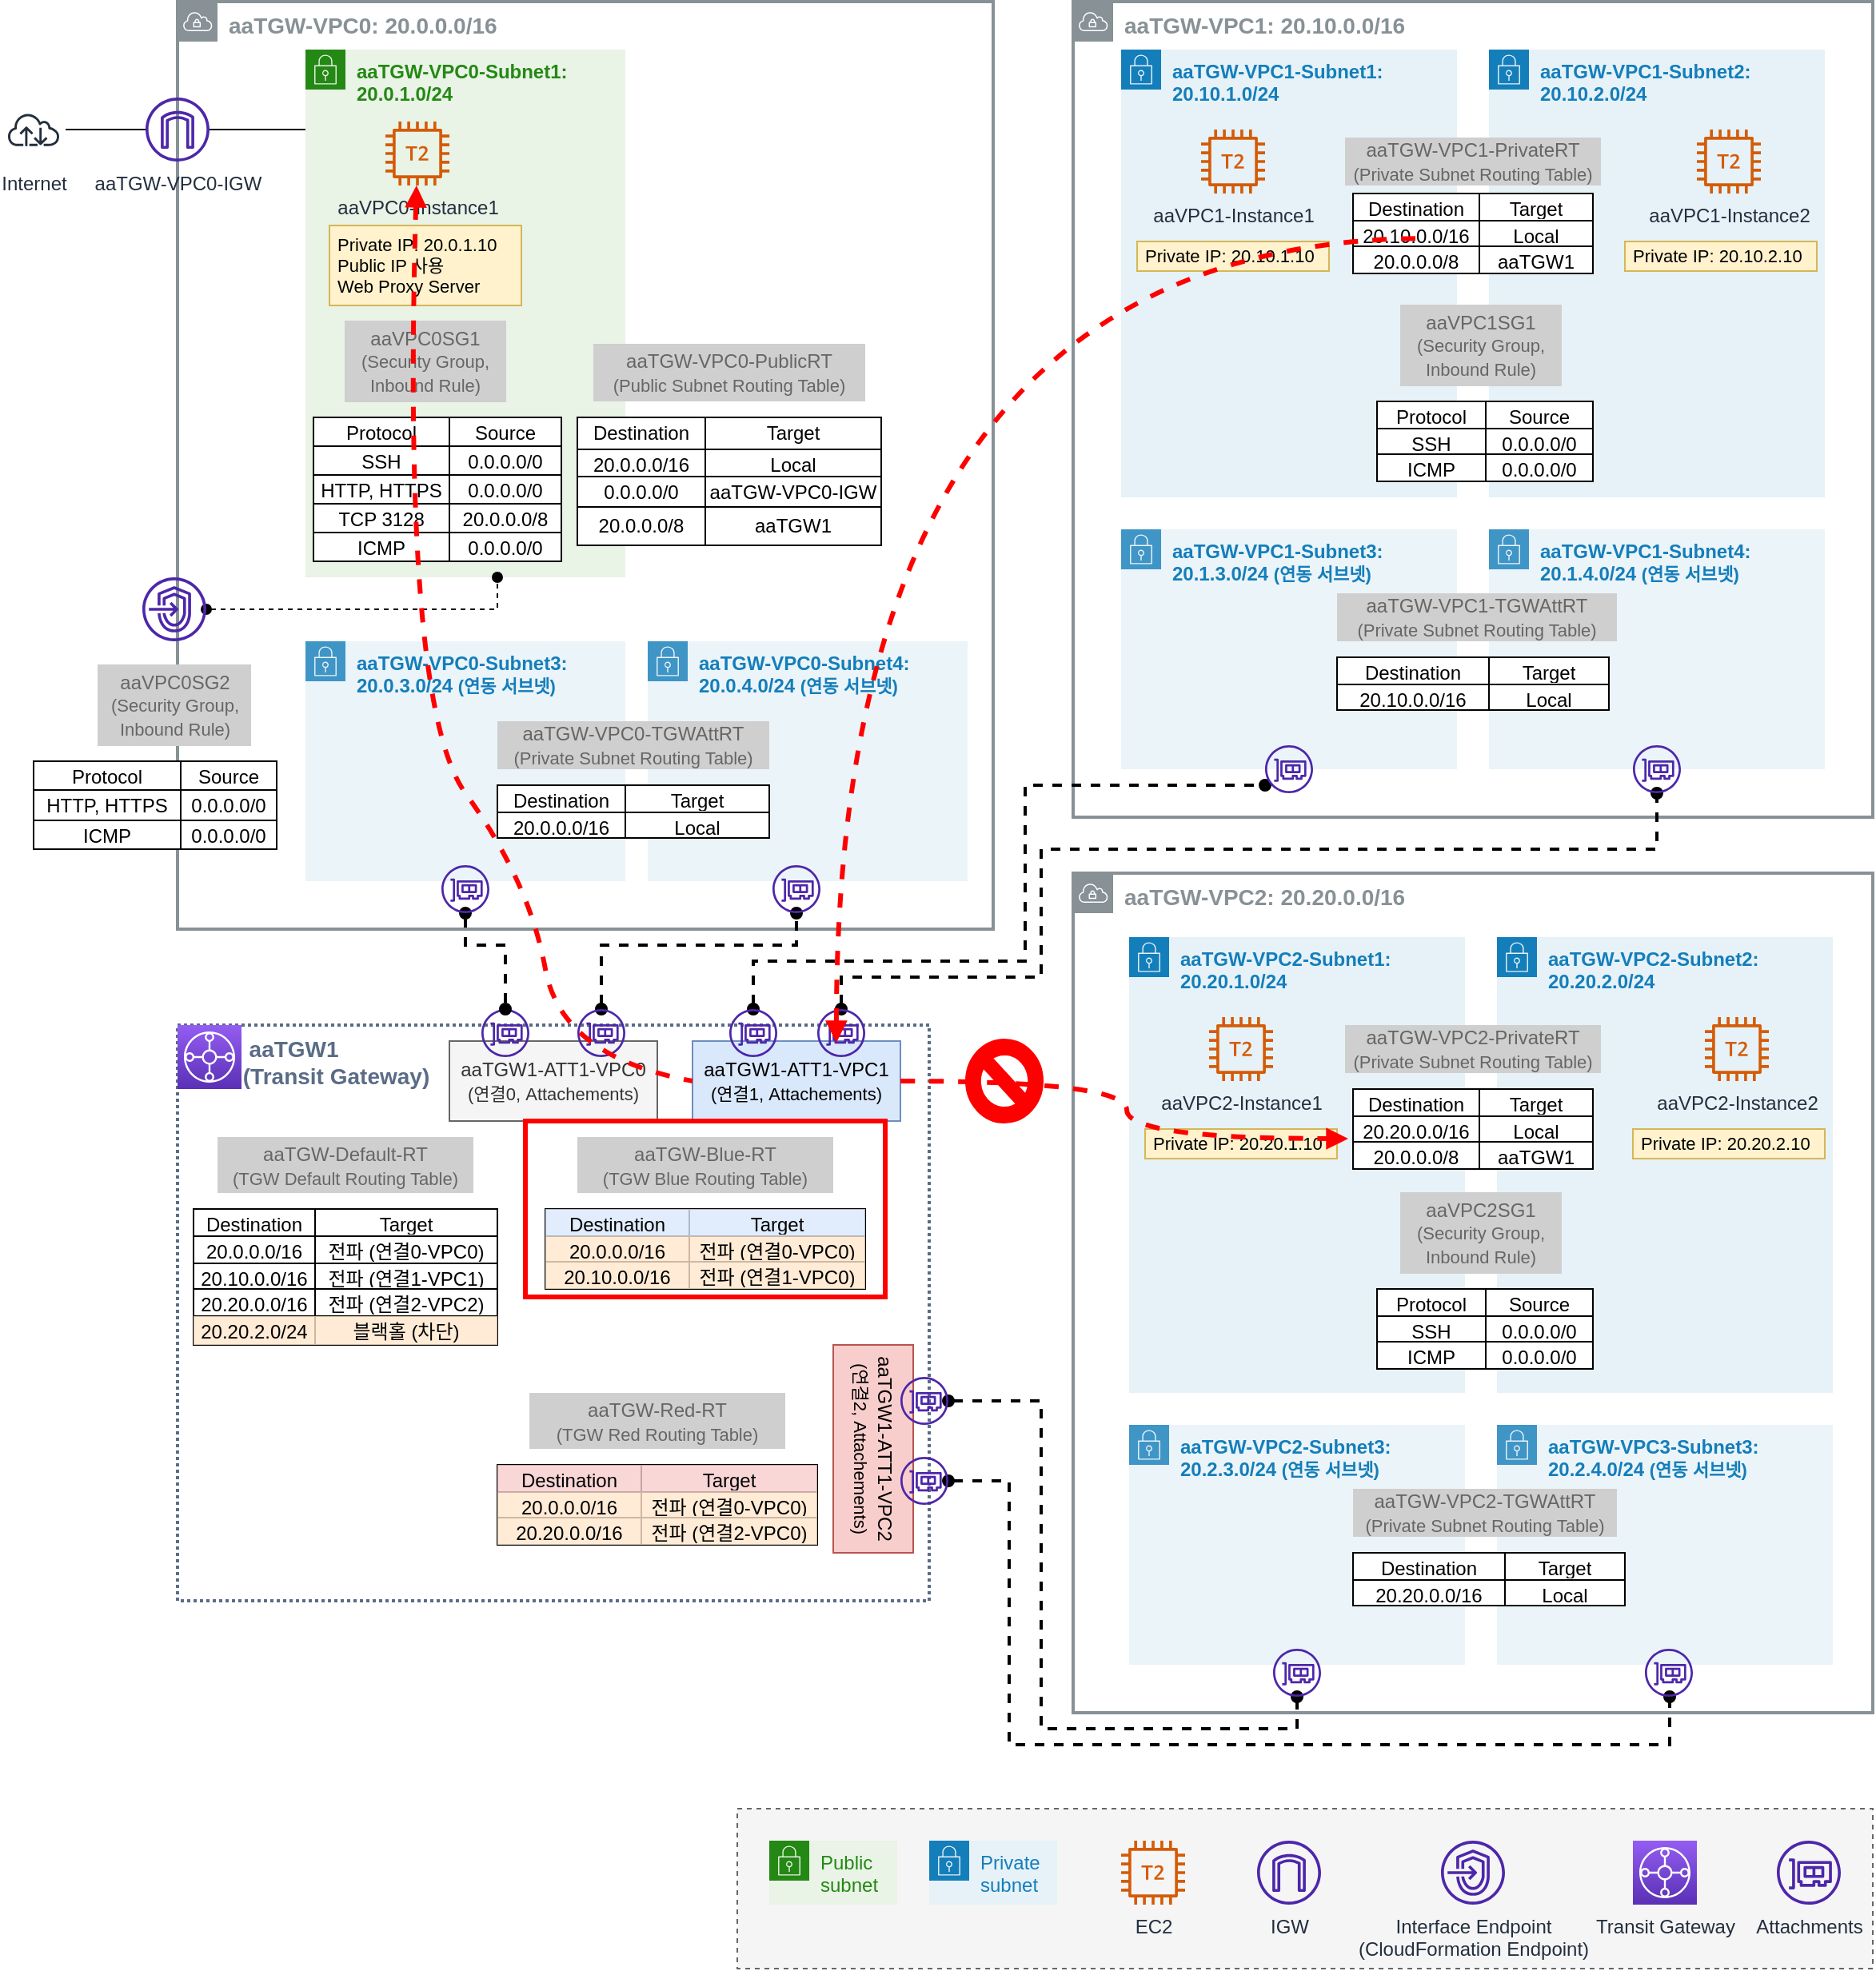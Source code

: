 <mxfile version="20.8.10" type="device"><diagram name="페이지-1" id="UBjBsiSHmP5F79zolZyZ"><mxGraphModel dx="1114" dy="894" grid="1" gridSize="10" guides="1" tooltips="1" connect="1" arrows="1" fold="1" page="1" pageScale="1" pageWidth="827" pageHeight="1169" math="0" shadow="0"><root><mxCell id="0"/><mxCell id="1" parent="0"/><mxCell id="qMyEoVzdXkTp2FkWpIfw-1" value="" style="rounded=0;whiteSpace=wrap;html=1;strokeColor=#666666;fontSize=11;fillColor=#f5f5f5;dashed=1;fontColor=#333333;" vertex="1" parent="1"><mxGeometry x="470" y="1170" width="710" height="100" as="geometry"/></mxCell><mxCell id="qMyEoVzdXkTp2FkWpIfw-2" value="&lt;b&gt;&lt;font style=&quot;font-size: 14px;&quot;&gt;aaTGW-VPC0: 20.0.0.0/16&lt;/font&gt;&lt;/b&gt;" style="sketch=0;outlineConnect=0;gradientColor=none;html=1;whiteSpace=wrap;fontSize=12;fontStyle=0;shape=mxgraph.aws4.group;grIcon=mxgraph.aws4.group_vpc;strokeColor=#879196;fillColor=none;verticalAlign=top;align=left;spacingLeft=30;fontColor=#879196;dashed=0;strokeWidth=2;" vertex="1" parent="1"><mxGeometry x="120" y="40" width="510" height="580" as="geometry"/></mxCell><mxCell id="qMyEoVzdXkTp2FkWpIfw-3" value="&lt;b&gt;&lt;font style=&quot;font-size: 14px;&quot;&gt;aaTGW-VPC1: 20.10.0.0/16&lt;/font&gt;&lt;/b&gt;" style="sketch=0;outlineConnect=0;gradientColor=none;html=1;whiteSpace=wrap;fontSize=12;fontStyle=0;shape=mxgraph.aws4.group;grIcon=mxgraph.aws4.group_vpc;strokeColor=#879196;fillColor=none;verticalAlign=top;align=left;spacingLeft=30;fontColor=#879196;dashed=0;strokeWidth=2;" vertex="1" parent="1"><mxGeometry x="680" y="40" width="500" height="510" as="geometry"/></mxCell><mxCell id="qMyEoVzdXkTp2FkWpIfw-4" value="&lt;b&gt;&lt;font style=&quot;font-size: 14px;&quot;&gt;aaTGW-VPC2: 20.20.0.0/16&lt;/font&gt;&lt;/b&gt;" style="sketch=0;outlineConnect=0;gradientColor=none;html=1;whiteSpace=wrap;fontSize=12;fontStyle=0;shape=mxgraph.aws4.group;grIcon=mxgraph.aws4.group_vpc;strokeColor=#879196;fillColor=none;verticalAlign=top;align=left;spacingLeft=30;fontColor=#879196;dashed=0;strokeWidth=2;" vertex="1" parent="1"><mxGeometry x="680" y="585" width="500" height="525" as="geometry"/></mxCell><mxCell id="qMyEoVzdXkTp2FkWpIfw-5" value="           aaTGW1&#10;          (Transit Gateway)" style="fillColor=none;strokeColor=#5A6C86;dashed=1;verticalAlign=top;fontStyle=1;fontColor=#5A6C86;align=left;fontSize=14;strokeWidth=2;dashPattern=1 1;" vertex="1" parent="1"><mxGeometry x="120" y="680" width="470" height="360" as="geometry"/></mxCell><mxCell id="qMyEoVzdXkTp2FkWpIfw-6" value="Attachments" style="sketch=0;outlineConnect=0;fontColor=#232F3E;gradientColor=none;fillColor=#4D27AA;strokeColor=none;dashed=0;verticalLabelPosition=bottom;verticalAlign=top;align=center;html=1;fontSize=12;fontStyle=0;aspect=fixed;pointerEvents=1;shape=mxgraph.aws4.elastic_network_interface;" vertex="1" parent="1"><mxGeometry x="1120" y="1190" width="40" height="40" as="geometry"/></mxCell><mxCell id="qMyEoVzdXkTp2FkWpIfw-7" value="&lt;b&gt;aaTGW-VPC0-Subnet1: 20.0.1.0/24&lt;/b&gt;" style="points=[[0,0],[0.25,0],[0.5,0],[0.75,0],[1,0],[1,0.25],[1,0.5],[1,0.75],[1,1],[0.75,1],[0.5,1],[0.25,1],[0,1],[0,0.75],[0,0.5],[0,0.25]];outlineConnect=0;gradientColor=none;html=1;whiteSpace=wrap;fontSize=12;fontStyle=0;container=1;pointerEvents=0;collapsible=0;recursiveResize=0;shape=mxgraph.aws4.group;grIcon=mxgraph.aws4.group_security_group;grStroke=0;strokeColor=#248814;fillColor=#E9F3E6;verticalAlign=top;align=left;spacingLeft=30;fontColor=#248814;dashed=0;" vertex="1" parent="1"><mxGeometry x="200" y="70" width="200" height="330" as="geometry"/></mxCell><mxCell id="qMyEoVzdXkTp2FkWpIfw-8" value="aaVPC0-Instance1" style="sketch=0;outlineConnect=0;fontColor=#232F3E;gradientColor=none;fillColor=#D45B07;strokeColor=none;dashed=0;verticalLabelPosition=bottom;verticalAlign=top;align=center;html=1;fontSize=12;fontStyle=0;aspect=fixed;pointerEvents=1;shape=mxgraph.aws4.t2_instance;" vertex="1" parent="qMyEoVzdXkTp2FkWpIfw-7"><mxGeometry x="50" y="45" width="40" height="40" as="geometry"/></mxCell><mxCell id="qMyEoVzdXkTp2FkWpIfw-9" style="edgeStyle=orthogonalEdgeStyle;rounded=0;orthogonalLoop=1;jettySize=auto;html=1;strokeWidth=1;fontSize=11;startArrow=none;startFill=0;endArrow=none;endFill=0;" edge="1" parent="1" source="qMyEoVzdXkTp2FkWpIfw-10"><mxGeometry relative="1" as="geometry"><mxPoint x="200" y="120" as="targetPoint"/><Array as="points"><mxPoint x="200" y="120"/></Array></mxGeometry></mxCell><mxCell id="qMyEoVzdXkTp2FkWpIfw-10" value="aaTGW-VPC0-IGW" style="sketch=0;outlineConnect=0;fontColor=#232F3E;gradientColor=none;fillColor=#4D27AA;strokeColor=none;dashed=0;verticalLabelPosition=bottom;verticalAlign=top;align=center;html=1;fontSize=12;fontStyle=0;aspect=fixed;pointerEvents=1;shape=mxgraph.aws4.internet_gateway;" vertex="1" parent="1"><mxGeometry x="100" y="100" width="40" height="40" as="geometry"/></mxCell><mxCell id="qMyEoVzdXkTp2FkWpIfw-11" value="IGW" style="sketch=0;outlineConnect=0;fontColor=#232F3E;gradientColor=none;fillColor=#4D27AA;strokeColor=none;dashed=0;verticalLabelPosition=bottom;verticalAlign=top;align=center;html=1;fontSize=12;fontStyle=0;aspect=fixed;pointerEvents=1;shape=mxgraph.aws4.internet_gateway;" vertex="1" parent="1"><mxGeometry x="795" y="1190" width="40" height="40" as="geometry"/></mxCell><mxCell id="qMyEoVzdXkTp2FkWpIfw-12" value="Interface Endpoint&lt;br&gt;(CloudFormation Endpoint)" style="sketch=0;outlineConnect=0;fontColor=#232F3E;gradientColor=none;fillColor=#4D27AA;strokeColor=none;dashed=0;verticalLabelPosition=bottom;verticalAlign=top;align=center;html=1;fontSize=12;fontStyle=0;aspect=fixed;pointerEvents=1;shape=mxgraph.aws4.endpoints;" vertex="1" parent="1"><mxGeometry x="910" y="1190" width="40" height="40" as="geometry"/></mxCell><mxCell id="qMyEoVzdXkTp2FkWpIfw-13" style="edgeStyle=orthogonalEdgeStyle;rounded=0;orthogonalLoop=1;jettySize=auto;html=1;dashed=1;fontSize=12;endArrow=oval;endFill=1;strokeWidth=1;startArrow=oval;startFill=1;" edge="1" parent="1" source="qMyEoVzdXkTp2FkWpIfw-14"><mxGeometry relative="1" as="geometry"><mxPoint x="320" y="400" as="targetPoint"/><Array as="points"><mxPoint x="320" y="420"/></Array></mxGeometry></mxCell><mxCell id="qMyEoVzdXkTp2FkWpIfw-14" value="" style="sketch=0;outlineConnect=0;fontColor=#232F3E;gradientColor=none;fillColor=#4D27AA;strokeColor=none;dashed=0;verticalLabelPosition=bottom;verticalAlign=top;align=center;html=1;fontSize=12;fontStyle=0;aspect=fixed;pointerEvents=1;shape=mxgraph.aws4.endpoints;" vertex="1" parent="1"><mxGeometry x="98" y="400" width="40" height="40" as="geometry"/></mxCell><mxCell id="qMyEoVzdXkTp2FkWpIfw-15" value="Public subnet" style="points=[[0,0],[0.25,0],[0.5,0],[0.75,0],[1,0],[1,0.25],[1,0.5],[1,0.75],[1,1],[0.75,1],[0.5,1],[0.25,1],[0,1],[0,0.75],[0,0.5],[0,0.25]];outlineConnect=0;gradientColor=none;html=1;whiteSpace=wrap;fontSize=12;fontStyle=0;container=1;pointerEvents=0;collapsible=0;recursiveResize=0;shape=mxgraph.aws4.group;grIcon=mxgraph.aws4.group_security_group;grStroke=0;strokeColor=#248814;fillColor=#E9F3E6;verticalAlign=top;align=left;spacingLeft=30;fontColor=#248814;dashed=0;" vertex="1" parent="1"><mxGeometry x="490" y="1190" width="80" height="40" as="geometry"/></mxCell><mxCell id="qMyEoVzdXkTp2FkWpIfw-16" style="edgeStyle=orthogonalEdgeStyle;rounded=0;orthogonalLoop=1;jettySize=auto;html=1;strokeWidth=1;fontSize=11;startArrow=none;startFill=0;endArrow=none;endFill=0;" edge="1" parent="1" source="qMyEoVzdXkTp2FkWpIfw-17" target="qMyEoVzdXkTp2FkWpIfw-10"><mxGeometry relative="1" as="geometry"/></mxCell><mxCell id="qMyEoVzdXkTp2FkWpIfw-17" value="Internet" style="sketch=0;outlineConnect=0;fontColor=#232F3E;gradientColor=none;strokeColor=#232F3E;fillColor=#ffffff;dashed=0;verticalLabelPosition=bottom;verticalAlign=top;align=center;html=1;fontSize=12;fontStyle=0;aspect=fixed;shape=mxgraph.aws4.resourceIcon;resIcon=mxgraph.aws4.internet;" vertex="1" parent="1"><mxGeometry x="10" y="100" width="40" height="40" as="geometry"/></mxCell><mxCell id="qMyEoVzdXkTp2FkWpIfw-18" value="" style="shape=table;startSize=0;container=1;collapsible=0;childLayout=tableLayout;labelBackgroundColor=none;strokeColor=#000000;fontColor=#000000;fillColor=default;" vertex="1" parent="1"><mxGeometry x="370" y="300" width="190" height="80" as="geometry"/></mxCell><mxCell id="qMyEoVzdXkTp2FkWpIfw-19" value="" style="shape=tableRow;horizontal=0;startSize=0;swimlaneHead=0;swimlaneBody=0;strokeColor=inherit;top=0;left=0;bottom=0;right=0;collapsible=0;dropTarget=0;fillColor=none;points=[[0,0.5],[1,0.5]];portConstraint=eastwest;labelBackgroundColor=none;fontColor=#000000;" vertex="1" parent="qMyEoVzdXkTp2FkWpIfw-18"><mxGeometry width="190" height="20" as="geometry"/></mxCell><mxCell id="qMyEoVzdXkTp2FkWpIfw-20" value="Destination" style="shape=partialRectangle;html=1;whiteSpace=wrap;connectable=0;strokeColor=inherit;overflow=hidden;fillColor=none;top=0;left=0;bottom=0;right=0;pointerEvents=1;labelBackgroundColor=none;fontColor=#000000;" vertex="1" parent="qMyEoVzdXkTp2FkWpIfw-19"><mxGeometry width="80" height="20" as="geometry"><mxRectangle width="80" height="20" as="alternateBounds"/></mxGeometry></mxCell><mxCell id="qMyEoVzdXkTp2FkWpIfw-21" value="Target" style="shape=partialRectangle;html=1;whiteSpace=wrap;connectable=0;strokeColor=inherit;overflow=hidden;fillColor=none;top=0;left=0;bottom=0;right=0;pointerEvents=1;labelBackgroundColor=none;fontColor=#000000;" vertex="1" parent="qMyEoVzdXkTp2FkWpIfw-19"><mxGeometry x="80" width="110" height="20" as="geometry"><mxRectangle width="110" height="20" as="alternateBounds"/></mxGeometry></mxCell><mxCell id="qMyEoVzdXkTp2FkWpIfw-22" value="" style="shape=tableRow;horizontal=0;startSize=0;swimlaneHead=0;swimlaneBody=0;strokeColor=inherit;top=0;left=0;bottom=0;right=0;collapsible=0;dropTarget=0;fillColor=none;points=[[0,0.5],[1,0.5]];portConstraint=eastwest;labelBackgroundColor=none;fontColor=#000000;" vertex="1" parent="qMyEoVzdXkTp2FkWpIfw-18"><mxGeometry y="20" width="190" height="17" as="geometry"/></mxCell><mxCell id="qMyEoVzdXkTp2FkWpIfw-23" value="20.0.0.0/16" style="shape=partialRectangle;html=1;whiteSpace=wrap;connectable=0;strokeColor=inherit;overflow=hidden;fillColor=none;top=0;left=0;bottom=0;right=0;pointerEvents=1;labelBackgroundColor=none;fontColor=#000000;" vertex="1" parent="qMyEoVzdXkTp2FkWpIfw-22"><mxGeometry width="80" height="17" as="geometry"><mxRectangle width="80" height="17" as="alternateBounds"/></mxGeometry></mxCell><mxCell id="qMyEoVzdXkTp2FkWpIfw-24" value="Local" style="shape=partialRectangle;html=1;whiteSpace=wrap;connectable=0;strokeColor=inherit;overflow=hidden;fillColor=none;top=0;left=0;bottom=0;right=0;pointerEvents=1;labelBackgroundColor=none;fontColor=#000000;" vertex="1" parent="qMyEoVzdXkTp2FkWpIfw-22"><mxGeometry x="80" width="110" height="17" as="geometry"><mxRectangle width="110" height="17" as="alternateBounds"/></mxGeometry></mxCell><mxCell id="qMyEoVzdXkTp2FkWpIfw-25" value="" style="shape=tableRow;horizontal=0;startSize=0;swimlaneHead=0;swimlaneBody=0;strokeColor=inherit;top=0;left=0;bottom=0;right=0;collapsible=0;dropTarget=0;fillColor=none;points=[[0,0.5],[1,0.5]];portConstraint=eastwest;labelBackgroundColor=none;fontColor=#000000;" vertex="1" parent="qMyEoVzdXkTp2FkWpIfw-18"><mxGeometry y="37" width="190" height="19" as="geometry"/></mxCell><mxCell id="qMyEoVzdXkTp2FkWpIfw-26" value="0.0.0.0/0" style="shape=partialRectangle;html=1;whiteSpace=wrap;connectable=0;strokeColor=inherit;overflow=hidden;fillColor=none;top=0;left=0;bottom=0;right=0;pointerEvents=1;labelBackgroundColor=none;fontColor=#000000;" vertex="1" parent="qMyEoVzdXkTp2FkWpIfw-25"><mxGeometry width="80" height="19" as="geometry"><mxRectangle width="80" height="19" as="alternateBounds"/></mxGeometry></mxCell><mxCell id="qMyEoVzdXkTp2FkWpIfw-27" value="aaTGW-VPC0-IGW" style="shape=partialRectangle;html=1;whiteSpace=wrap;connectable=0;strokeColor=inherit;overflow=hidden;fillColor=none;top=0;left=0;bottom=0;right=0;pointerEvents=1;labelBackgroundColor=none;fontColor=#000000;" vertex="1" parent="qMyEoVzdXkTp2FkWpIfw-25"><mxGeometry x="80" width="110" height="19" as="geometry"><mxRectangle width="110" height="19" as="alternateBounds"/></mxGeometry></mxCell><mxCell id="qMyEoVzdXkTp2FkWpIfw-28" value="" style="shape=tableRow;horizontal=0;startSize=0;swimlaneHead=0;swimlaneBody=0;strokeColor=inherit;top=0;left=0;bottom=0;right=0;collapsible=0;dropTarget=0;fillColor=none;points=[[0,0.5],[1,0.5]];portConstraint=eastwest;labelBackgroundColor=none;fontColor=#000000;" vertex="1" parent="qMyEoVzdXkTp2FkWpIfw-18"><mxGeometry y="56" width="190" height="24" as="geometry"/></mxCell><mxCell id="qMyEoVzdXkTp2FkWpIfw-29" value="20.0.0.0/8" style="shape=partialRectangle;html=1;whiteSpace=wrap;connectable=0;strokeColor=inherit;overflow=hidden;fillColor=none;top=0;left=0;bottom=0;right=0;pointerEvents=1;labelBackgroundColor=none;fontColor=#000000;" vertex="1" parent="qMyEoVzdXkTp2FkWpIfw-28"><mxGeometry width="80" height="24" as="geometry"><mxRectangle width="80" height="24" as="alternateBounds"/></mxGeometry></mxCell><mxCell id="qMyEoVzdXkTp2FkWpIfw-30" value="aaTGW1" style="shape=partialRectangle;html=1;whiteSpace=wrap;connectable=0;strokeColor=inherit;overflow=hidden;fillColor=none;top=0;left=0;bottom=0;right=0;pointerEvents=1;labelBackgroundColor=none;fontColor=#000000;" vertex="1" parent="qMyEoVzdXkTp2FkWpIfw-28"><mxGeometry x="80" width="110" height="24" as="geometry"><mxRectangle width="110" height="24" as="alternateBounds"/></mxGeometry></mxCell><mxCell id="qMyEoVzdXkTp2FkWpIfw-31" value="aaTGW-VPC0-PublicRT&lt;br&gt;&lt;font style=&quot;font-size: 11px;&quot;&gt;(Public Subnet Routing Table)&lt;/font&gt;" style="text;html=1;strokeColor=none;fillColor=#CFCFCF;align=center;verticalAlign=middle;whiteSpace=wrap;rounded=0;fontColor=#666666;" vertex="1" parent="1"><mxGeometry x="380" y="254" width="170" height="36" as="geometry"/></mxCell><mxCell id="qMyEoVzdXkTp2FkWpIfw-32" value="&amp;nbsp;Private IP: 20.0.1.10&lt;br style=&quot;font-size: 11px;&quot;&gt;&amp;nbsp;Public IP 사용&lt;br style=&quot;font-size: 11px;&quot;&gt;&amp;nbsp;Web Proxy Server" style="text;html=1;strokeColor=#d6b656;fillColor=#fff2cc;align=left;verticalAlign=middle;whiteSpace=wrap;rounded=0;fontSize=11;" vertex="1" parent="1"><mxGeometry x="215" y="180" width="120" height="50" as="geometry"/></mxCell><mxCell id="qMyEoVzdXkTp2FkWpIfw-33" value="" style="shape=table;startSize=0;container=1;collapsible=0;childLayout=tableLayout;fontSize=12;" vertex="1" parent="1"><mxGeometry x="205" y="300" width="155" height="90" as="geometry"/></mxCell><mxCell id="qMyEoVzdXkTp2FkWpIfw-34" value="" style="shape=tableRow;horizontal=0;startSize=0;swimlaneHead=0;swimlaneBody=0;strokeColor=inherit;top=0;left=0;bottom=0;right=0;collapsible=0;dropTarget=0;fillColor=none;points=[[0,0.5],[1,0.5]];portConstraint=eastwest;fontSize=14;" vertex="1" parent="qMyEoVzdXkTp2FkWpIfw-33"><mxGeometry width="155" height="18" as="geometry"/></mxCell><mxCell id="qMyEoVzdXkTp2FkWpIfw-35" value="Protocol" style="shape=partialRectangle;html=1;whiteSpace=wrap;connectable=0;strokeColor=inherit;overflow=hidden;fillColor=none;top=0;left=0;bottom=0;right=0;pointerEvents=1;fontSize=12;" vertex="1" parent="qMyEoVzdXkTp2FkWpIfw-34"><mxGeometry width="85" height="18" as="geometry"><mxRectangle width="85" height="18" as="alternateBounds"/></mxGeometry></mxCell><mxCell id="qMyEoVzdXkTp2FkWpIfw-36" value="Source" style="shape=partialRectangle;html=1;whiteSpace=wrap;connectable=0;strokeColor=inherit;overflow=hidden;fillColor=none;top=0;left=0;bottom=0;right=0;pointerEvents=1;fontSize=12;" vertex="1" parent="qMyEoVzdXkTp2FkWpIfw-34"><mxGeometry x="85" width="70" height="18" as="geometry"><mxRectangle width="70" height="18" as="alternateBounds"/></mxGeometry></mxCell><mxCell id="qMyEoVzdXkTp2FkWpIfw-37" value="" style="shape=tableRow;horizontal=0;startSize=0;swimlaneHead=0;swimlaneBody=0;strokeColor=inherit;top=0;left=0;bottom=0;right=0;collapsible=0;dropTarget=0;fillColor=none;points=[[0,0.5],[1,0.5]];portConstraint=eastwest;fontSize=14;" vertex="1" parent="qMyEoVzdXkTp2FkWpIfw-33"><mxGeometry y="18" width="155" height="18" as="geometry"/></mxCell><mxCell id="qMyEoVzdXkTp2FkWpIfw-38" value="SSH" style="shape=partialRectangle;html=1;whiteSpace=wrap;connectable=0;strokeColor=inherit;overflow=hidden;fillColor=none;top=0;left=0;bottom=0;right=0;pointerEvents=1;fontSize=12;" vertex="1" parent="qMyEoVzdXkTp2FkWpIfw-37"><mxGeometry width="85" height="18" as="geometry"><mxRectangle width="85" height="18" as="alternateBounds"/></mxGeometry></mxCell><mxCell id="qMyEoVzdXkTp2FkWpIfw-39" value="0.0.0.0/0" style="shape=partialRectangle;html=1;whiteSpace=wrap;connectable=0;strokeColor=inherit;overflow=hidden;fillColor=none;top=0;left=0;bottom=0;right=0;pointerEvents=1;fontSize=12;" vertex="1" parent="qMyEoVzdXkTp2FkWpIfw-37"><mxGeometry x="85" width="70" height="18" as="geometry"><mxRectangle width="70" height="18" as="alternateBounds"/></mxGeometry></mxCell><mxCell id="qMyEoVzdXkTp2FkWpIfw-40" value="" style="shape=tableRow;horizontal=0;startSize=0;swimlaneHead=0;swimlaneBody=0;strokeColor=inherit;top=0;left=0;bottom=0;right=0;collapsible=0;dropTarget=0;fillColor=none;points=[[0,0.5],[1,0.5]];portConstraint=eastwest;fontSize=14;" vertex="1" parent="qMyEoVzdXkTp2FkWpIfw-33"><mxGeometry y="36" width="155" height="18" as="geometry"/></mxCell><mxCell id="qMyEoVzdXkTp2FkWpIfw-41" value="HTTP, HTTPS" style="shape=partialRectangle;html=1;whiteSpace=wrap;connectable=0;strokeColor=inherit;overflow=hidden;fillColor=none;top=0;left=0;bottom=0;right=0;pointerEvents=1;fontSize=12;" vertex="1" parent="qMyEoVzdXkTp2FkWpIfw-40"><mxGeometry width="85" height="18" as="geometry"><mxRectangle width="85" height="18" as="alternateBounds"/></mxGeometry></mxCell><mxCell id="qMyEoVzdXkTp2FkWpIfw-42" value="0.0.0.0/0" style="shape=partialRectangle;html=1;whiteSpace=wrap;connectable=0;strokeColor=inherit;overflow=hidden;fillColor=none;top=0;left=0;bottom=0;right=0;pointerEvents=1;fontSize=12;" vertex="1" parent="qMyEoVzdXkTp2FkWpIfw-40"><mxGeometry x="85" width="70" height="18" as="geometry"><mxRectangle width="70" height="18" as="alternateBounds"/></mxGeometry></mxCell><mxCell id="qMyEoVzdXkTp2FkWpIfw-43" value="" style="shape=tableRow;horizontal=0;startSize=0;swimlaneHead=0;swimlaneBody=0;strokeColor=inherit;top=0;left=0;bottom=0;right=0;collapsible=0;dropTarget=0;fillColor=none;points=[[0,0.5],[1,0.5]];portConstraint=eastwest;fontSize=14;" vertex="1" parent="qMyEoVzdXkTp2FkWpIfw-33"><mxGeometry y="54" width="155" height="18" as="geometry"/></mxCell><mxCell id="qMyEoVzdXkTp2FkWpIfw-44" value="TCP 3128" style="shape=partialRectangle;html=1;whiteSpace=wrap;connectable=0;strokeColor=inherit;overflow=hidden;fillColor=none;top=0;left=0;bottom=0;right=0;pointerEvents=1;fontSize=12;" vertex="1" parent="qMyEoVzdXkTp2FkWpIfw-43"><mxGeometry width="85" height="18" as="geometry"><mxRectangle width="85" height="18" as="alternateBounds"/></mxGeometry></mxCell><mxCell id="qMyEoVzdXkTp2FkWpIfw-45" value="20.0.0.0/8" style="shape=partialRectangle;html=1;whiteSpace=wrap;connectable=0;strokeColor=inherit;overflow=hidden;fillColor=none;top=0;left=0;bottom=0;right=0;pointerEvents=1;fontSize=12;" vertex="1" parent="qMyEoVzdXkTp2FkWpIfw-43"><mxGeometry x="85" width="70" height="18" as="geometry"><mxRectangle width="70" height="18" as="alternateBounds"/></mxGeometry></mxCell><mxCell id="qMyEoVzdXkTp2FkWpIfw-46" value="" style="shape=tableRow;horizontal=0;startSize=0;swimlaneHead=0;swimlaneBody=0;strokeColor=inherit;top=0;left=0;bottom=0;right=0;collapsible=0;dropTarget=0;fillColor=none;points=[[0,0.5],[1,0.5]];portConstraint=eastwest;fontSize=14;" vertex="1" parent="qMyEoVzdXkTp2FkWpIfw-33"><mxGeometry y="72" width="155" height="18" as="geometry"/></mxCell><mxCell id="qMyEoVzdXkTp2FkWpIfw-47" value="ICMP" style="shape=partialRectangle;html=1;whiteSpace=wrap;connectable=0;strokeColor=inherit;overflow=hidden;fillColor=none;top=0;left=0;bottom=0;right=0;pointerEvents=1;fontSize=12;" vertex="1" parent="qMyEoVzdXkTp2FkWpIfw-46"><mxGeometry width="85" height="18" as="geometry"><mxRectangle width="85" height="18" as="alternateBounds"/></mxGeometry></mxCell><mxCell id="qMyEoVzdXkTp2FkWpIfw-48" value="0.0.0.0/0" style="shape=partialRectangle;html=1;whiteSpace=wrap;connectable=0;strokeColor=inherit;overflow=hidden;fillColor=none;top=0;left=0;bottom=0;right=0;pointerEvents=1;fontSize=12;" vertex="1" parent="qMyEoVzdXkTp2FkWpIfw-46"><mxGeometry x="85" width="70" height="18" as="geometry"><mxRectangle width="70" height="18" as="alternateBounds"/></mxGeometry></mxCell><mxCell id="qMyEoVzdXkTp2FkWpIfw-49" value="aaVPC0SG1&lt;br&gt;&lt;font style=&quot;font-size: 11px;&quot;&gt;(Security Group, Inbound Rule)&lt;/font&gt;" style="rounded=0;whiteSpace=wrap;html=1;fillColor=#CFCFCF;fontColor=#666666;strokeColor=#CFCFCF;align=center;" vertex="1" parent="1"><mxGeometry x="225" y="240" width="100" height="50" as="geometry"/></mxCell><mxCell id="qMyEoVzdXkTp2FkWpIfw-50" value="" style="shape=table;startSize=0;container=1;collapsible=0;childLayout=tableLayout;strokeColor=#000000;fontColor=#000000;fillColor=default;" vertex="1" parent="1"><mxGeometry x="30" y="515" width="152" height="55" as="geometry"/></mxCell><mxCell id="qMyEoVzdXkTp2FkWpIfw-51" value="" style="shape=tableRow;horizontal=0;startSize=0;swimlaneHead=0;swimlaneBody=0;strokeColor=inherit;top=0;left=0;bottom=0;right=0;collapsible=0;dropTarget=0;fillColor=none;points=[[0,0.5],[1,0.5]];portConstraint=eastwest;fontColor=#666666;" vertex="1" parent="qMyEoVzdXkTp2FkWpIfw-50"><mxGeometry width="152" height="18" as="geometry"/></mxCell><mxCell id="qMyEoVzdXkTp2FkWpIfw-52" value="Protocol" style="shape=partialRectangle;html=1;whiteSpace=wrap;connectable=0;strokeColor=inherit;overflow=hidden;fillColor=none;top=0;left=0;bottom=0;right=0;pointerEvents=1;fontColor=#000000;" vertex="1" parent="qMyEoVzdXkTp2FkWpIfw-51"><mxGeometry width="92" height="18" as="geometry"><mxRectangle width="92" height="18" as="alternateBounds"/></mxGeometry></mxCell><mxCell id="qMyEoVzdXkTp2FkWpIfw-53" value="Source" style="shape=partialRectangle;html=1;whiteSpace=wrap;connectable=0;strokeColor=inherit;overflow=hidden;fillColor=none;top=0;left=0;bottom=0;right=0;pointerEvents=1;fontColor=#000000;" vertex="1" parent="qMyEoVzdXkTp2FkWpIfw-51"><mxGeometry x="92" width="60" height="18" as="geometry"><mxRectangle width="60" height="18" as="alternateBounds"/></mxGeometry></mxCell><mxCell id="qMyEoVzdXkTp2FkWpIfw-54" value="" style="shape=tableRow;horizontal=0;startSize=0;swimlaneHead=0;swimlaneBody=0;strokeColor=inherit;top=0;left=0;bottom=0;right=0;collapsible=0;dropTarget=0;fillColor=none;points=[[0,0.5],[1,0.5]];portConstraint=eastwest;fontColor=#666666;" vertex="1" parent="qMyEoVzdXkTp2FkWpIfw-50"><mxGeometry y="18" width="152" height="19" as="geometry"/></mxCell><mxCell id="qMyEoVzdXkTp2FkWpIfw-55" value="HTTP, HTTPS" style="shape=partialRectangle;html=1;whiteSpace=wrap;connectable=0;strokeColor=inherit;overflow=hidden;fillColor=none;top=0;left=0;bottom=0;right=0;pointerEvents=1;fontColor=#000000;" vertex="1" parent="qMyEoVzdXkTp2FkWpIfw-54"><mxGeometry width="92" height="19" as="geometry"><mxRectangle width="92" height="19" as="alternateBounds"/></mxGeometry></mxCell><mxCell id="qMyEoVzdXkTp2FkWpIfw-56" value="0.0.0.0/0" style="shape=partialRectangle;html=1;whiteSpace=wrap;connectable=0;strokeColor=inherit;overflow=hidden;fillColor=none;top=0;left=0;bottom=0;right=0;pointerEvents=1;fontColor=#000000;" vertex="1" parent="qMyEoVzdXkTp2FkWpIfw-54"><mxGeometry x="92" width="60" height="19" as="geometry"><mxRectangle width="60" height="19" as="alternateBounds"/></mxGeometry></mxCell><mxCell id="qMyEoVzdXkTp2FkWpIfw-57" value="" style="shape=tableRow;horizontal=0;startSize=0;swimlaneHead=0;swimlaneBody=0;strokeColor=inherit;top=0;left=0;bottom=0;right=0;collapsible=0;dropTarget=0;fillColor=none;points=[[0,0.5],[1,0.5]];portConstraint=eastwest;fontColor=#666666;" vertex="1" parent="qMyEoVzdXkTp2FkWpIfw-50"><mxGeometry y="37" width="152" height="18" as="geometry"/></mxCell><mxCell id="qMyEoVzdXkTp2FkWpIfw-58" value="ICMP" style="shape=partialRectangle;html=1;whiteSpace=wrap;connectable=0;strokeColor=inherit;overflow=hidden;fillColor=none;top=0;left=0;bottom=0;right=0;pointerEvents=1;fontColor=#000000;" vertex="1" parent="qMyEoVzdXkTp2FkWpIfw-57"><mxGeometry width="92" height="18" as="geometry"><mxRectangle width="92" height="18" as="alternateBounds"/></mxGeometry></mxCell><mxCell id="qMyEoVzdXkTp2FkWpIfw-59" value="0.0.0.0/0" style="shape=partialRectangle;html=1;whiteSpace=wrap;connectable=0;strokeColor=inherit;overflow=hidden;fillColor=none;top=0;left=0;bottom=0;right=0;pointerEvents=1;fontColor=#000000;" vertex="1" parent="qMyEoVzdXkTp2FkWpIfw-57"><mxGeometry x="92" width="60" height="18" as="geometry"><mxRectangle width="60" height="18" as="alternateBounds"/></mxGeometry></mxCell><mxCell id="qMyEoVzdXkTp2FkWpIfw-60" value="aaVPC0SG2&lt;br&gt;&lt;font style=&quot;font-size: 11px;&quot;&gt;(Security Group, Inbound Rule)&lt;/font&gt;" style="rounded=0;whiteSpace=wrap;html=1;fillColor=#CFCFCF;fontColor=#666666;strokeColor=#CFCFCF;align=center;" vertex="1" parent="1"><mxGeometry x="70.5" y="455" width="95" height="50" as="geometry"/></mxCell><mxCell id="qMyEoVzdXkTp2FkWpIfw-61" value="&lt;b&gt;aaTGW-VPC1-Subnet1: 20.10.1.0/24&lt;/b&gt;" style="points=[[0,0],[0.25,0],[0.5,0],[0.75,0],[1,0],[1,0.25],[1,0.5],[1,0.75],[1,1],[0.75,1],[0.5,1],[0.25,1],[0,1],[0,0.75],[0,0.5],[0,0.25]];outlineConnect=0;gradientColor=none;html=1;whiteSpace=wrap;fontSize=12;fontStyle=0;container=1;pointerEvents=0;collapsible=0;recursiveResize=0;shape=mxgraph.aws4.group;grIcon=mxgraph.aws4.group_security_group;grStroke=0;strokeColor=#147EBA;fillColor=#E6F2F8;verticalAlign=top;align=left;spacingLeft=30;fontColor=#147EBA;dashed=0;" vertex="1" parent="1"><mxGeometry x="710" y="70" width="210" height="280" as="geometry"/></mxCell><mxCell id="qMyEoVzdXkTp2FkWpIfw-62" value="aaVPC1-Instance1" style="sketch=0;outlineConnect=0;fontColor=#232F3E;gradientColor=none;fillColor=#D45B07;strokeColor=none;dashed=0;verticalLabelPosition=bottom;verticalAlign=top;align=center;html=1;fontSize=12;fontStyle=0;aspect=fixed;pointerEvents=1;shape=mxgraph.aws4.t2_instance;" vertex="1" parent="qMyEoVzdXkTp2FkWpIfw-61"><mxGeometry x="50" y="50" width="40" height="40" as="geometry"/></mxCell><mxCell id="qMyEoVzdXkTp2FkWpIfw-63" value="&amp;nbsp;Private IP: 20.10.1.10" style="text;html=1;strokeColor=#d6b656;fillColor=#fff2cc;align=left;verticalAlign=middle;whiteSpace=wrap;rounded=0;fontSize=11;" vertex="1" parent="qMyEoVzdXkTp2FkWpIfw-61"><mxGeometry x="10" y="120" width="120" height="18.5" as="geometry"/></mxCell><mxCell id="qMyEoVzdXkTp2FkWpIfw-64" value="Private subnet" style="points=[[0,0],[0.25,0],[0.5,0],[0.75,0],[1,0],[1,0.25],[1,0.5],[1,0.75],[1,1],[0.75,1],[0.5,1],[0.25,1],[0,1],[0,0.75],[0,0.5],[0,0.25]];outlineConnect=0;gradientColor=none;html=1;whiteSpace=wrap;fontSize=12;fontStyle=0;container=1;pointerEvents=0;collapsible=0;recursiveResize=0;shape=mxgraph.aws4.group;grIcon=mxgraph.aws4.group_security_group;grStroke=0;strokeColor=#147EBA;fillColor=#E6F2F8;verticalAlign=top;align=left;spacingLeft=30;fontColor=#147EBA;dashed=0;" vertex="1" parent="1"><mxGeometry x="590" y="1190" width="80" height="40" as="geometry"/></mxCell><mxCell id="qMyEoVzdXkTp2FkWpIfw-65" value="&lt;b&gt;aaTGW-VPC1-Subnet2: 20.10.2.0/24&lt;/b&gt;" style="points=[[0,0],[0.25,0],[0.5,0],[0.75,0],[1,0],[1,0.25],[1,0.5],[1,0.75],[1,1],[0.75,1],[0.5,1],[0.25,1],[0,1],[0,0.75],[0,0.5],[0,0.25]];outlineConnect=0;gradientColor=none;html=1;whiteSpace=wrap;fontSize=12;fontStyle=0;container=1;pointerEvents=0;collapsible=0;recursiveResize=0;shape=mxgraph.aws4.group;grIcon=mxgraph.aws4.group_security_group;grStroke=0;strokeColor=#147EBA;fillColor=#E6F2F8;verticalAlign=top;align=left;spacingLeft=30;fontColor=#147EBA;dashed=0;" vertex="1" parent="1"><mxGeometry x="940" y="70" width="210" height="280" as="geometry"/></mxCell><mxCell id="qMyEoVzdXkTp2FkWpIfw-66" value="aaVPC1-Instance2" style="sketch=0;outlineConnect=0;fontColor=#232F3E;gradientColor=none;fillColor=#D45B07;strokeColor=none;dashed=0;verticalLabelPosition=bottom;verticalAlign=top;align=center;html=1;fontSize=12;fontStyle=0;aspect=fixed;pointerEvents=1;shape=mxgraph.aws4.t2_instance;" vertex="1" parent="qMyEoVzdXkTp2FkWpIfw-65"><mxGeometry x="130" y="50" width="40" height="40" as="geometry"/></mxCell><mxCell id="qMyEoVzdXkTp2FkWpIfw-67" value="aaTGW-VPC1-PrivateRT&lt;br&gt;&lt;font style=&quot;font-size: 11px;&quot;&gt;(Private Subnet Routing Table)&lt;/font&gt;" style="text;html=1;strokeColor=none;fillColor=#CFCFCF;align=center;verticalAlign=middle;whiteSpace=wrap;rounded=0;fontColor=#666666;" vertex="1" parent="qMyEoVzdXkTp2FkWpIfw-65"><mxGeometry x="-90" y="55" width="160" height="30" as="geometry"/></mxCell><mxCell id="qMyEoVzdXkTp2FkWpIfw-68" value="&amp;nbsp;Private IP: 20.10.2.10" style="text;html=1;strokeColor=#d6b656;fillColor=#fff2cc;align=left;verticalAlign=middle;whiteSpace=wrap;rounded=0;fontSize=11;" vertex="1" parent="qMyEoVzdXkTp2FkWpIfw-65"><mxGeometry x="85" y="120" width="120" height="18.5" as="geometry"/></mxCell><mxCell id="qMyEoVzdXkTp2FkWpIfw-69" value="" style="shape=table;startSize=0;container=1;collapsible=0;childLayout=tableLayout;" vertex="1" parent="1"><mxGeometry x="855" y="160" width="150" height="50" as="geometry"/></mxCell><mxCell id="qMyEoVzdXkTp2FkWpIfw-70" value="" style="shape=tableRow;horizontal=0;startSize=0;swimlaneHead=0;swimlaneBody=0;top=0;left=0;bottom=0;right=0;collapsible=0;dropTarget=0;fillColor=none;points=[[0,0.5],[1,0.5]];portConstraint=eastwest;" vertex="1" parent="qMyEoVzdXkTp2FkWpIfw-69"><mxGeometry width="150" height="17" as="geometry"/></mxCell><mxCell id="qMyEoVzdXkTp2FkWpIfw-71" value="Destination" style="shape=partialRectangle;html=1;whiteSpace=wrap;connectable=0;overflow=hidden;fillColor=none;top=0;left=0;bottom=0;right=0;pointerEvents=1;" vertex="1" parent="qMyEoVzdXkTp2FkWpIfw-70"><mxGeometry width="79" height="17" as="geometry"><mxRectangle width="79" height="17" as="alternateBounds"/></mxGeometry></mxCell><mxCell id="qMyEoVzdXkTp2FkWpIfw-72" value="Target" style="shape=partialRectangle;html=1;whiteSpace=wrap;connectable=0;overflow=hidden;fillColor=none;top=0;left=0;bottom=0;right=0;pointerEvents=1;" vertex="1" parent="qMyEoVzdXkTp2FkWpIfw-70"><mxGeometry x="79" width="71" height="17" as="geometry"><mxRectangle width="71" height="17" as="alternateBounds"/></mxGeometry></mxCell><mxCell id="qMyEoVzdXkTp2FkWpIfw-73" value="" style="shape=tableRow;horizontal=0;startSize=0;swimlaneHead=0;swimlaneBody=0;top=0;left=0;bottom=0;right=0;collapsible=0;dropTarget=0;fillColor=none;points=[[0,0.5],[1,0.5]];portConstraint=eastwest;" vertex="1" parent="qMyEoVzdXkTp2FkWpIfw-69"><mxGeometry y="17" width="150" height="16" as="geometry"/></mxCell><mxCell id="qMyEoVzdXkTp2FkWpIfw-74" value="20.10.0.0/16" style="shape=partialRectangle;html=1;whiteSpace=wrap;connectable=0;overflow=hidden;fillColor=none;top=0;left=0;bottom=0;right=0;pointerEvents=1;" vertex="1" parent="qMyEoVzdXkTp2FkWpIfw-73"><mxGeometry width="79" height="16" as="geometry"><mxRectangle width="79" height="16" as="alternateBounds"/></mxGeometry></mxCell><mxCell id="qMyEoVzdXkTp2FkWpIfw-75" value="Local" style="shape=partialRectangle;html=1;whiteSpace=wrap;connectable=0;overflow=hidden;fillColor=none;top=0;left=0;bottom=0;right=0;pointerEvents=1;" vertex="1" parent="qMyEoVzdXkTp2FkWpIfw-73"><mxGeometry x="79" width="71" height="16" as="geometry"><mxRectangle width="71" height="16" as="alternateBounds"/></mxGeometry></mxCell><mxCell id="qMyEoVzdXkTp2FkWpIfw-76" value="" style="shape=tableRow;horizontal=0;startSize=0;swimlaneHead=0;swimlaneBody=0;top=0;left=0;bottom=0;right=0;collapsible=0;dropTarget=0;fillColor=none;points=[[0,0.5],[1,0.5]];portConstraint=eastwest;" vertex="1" parent="qMyEoVzdXkTp2FkWpIfw-69"><mxGeometry y="33" width="150" height="17" as="geometry"/></mxCell><mxCell id="qMyEoVzdXkTp2FkWpIfw-77" value="20.0.0.0/8" style="shape=partialRectangle;html=1;whiteSpace=wrap;connectable=0;overflow=hidden;fillColor=none;top=0;left=0;bottom=0;right=0;pointerEvents=1;" vertex="1" parent="qMyEoVzdXkTp2FkWpIfw-76"><mxGeometry width="79" height="17" as="geometry"><mxRectangle width="79" height="17" as="alternateBounds"/></mxGeometry></mxCell><mxCell id="qMyEoVzdXkTp2FkWpIfw-78" value="aaTGW1" style="shape=partialRectangle;html=1;whiteSpace=wrap;connectable=0;overflow=hidden;fillColor=none;top=0;left=0;bottom=0;right=0;pointerEvents=1;" vertex="1" parent="qMyEoVzdXkTp2FkWpIfw-76"><mxGeometry x="79" width="71" height="17" as="geometry"><mxRectangle width="71" height="17" as="alternateBounds"/></mxGeometry></mxCell><mxCell id="qMyEoVzdXkTp2FkWpIfw-79" value="aaVPC1SG1&lt;br&gt;&lt;font style=&quot;font-size: 11px;&quot;&gt;(Security Group, Inbound Rule)&lt;/font&gt;" style="rounded=0;whiteSpace=wrap;html=1;fillColor=#CFCFCF;fontColor=#666666;strokeColor=#CFCFCF;align=center;" vertex="1" parent="1"><mxGeometry x="885" y="230" width="100" height="50" as="geometry"/></mxCell><mxCell id="qMyEoVzdXkTp2FkWpIfw-80" value="" style="shape=table;startSize=0;container=1;collapsible=0;childLayout=tableLayout;fontSize=11;" vertex="1" parent="1"><mxGeometry x="870" y="290" width="135" height="50" as="geometry"/></mxCell><mxCell id="qMyEoVzdXkTp2FkWpIfw-81" value="" style="shape=tableRow;horizontal=0;startSize=0;swimlaneHead=0;swimlaneBody=0;strokeColor=inherit;top=0;left=0;bottom=0;right=0;collapsible=0;dropTarget=0;fillColor=none;points=[[0,0.5],[1,0.5]];portConstraint=eastwest;fontSize=11;" vertex="1" parent="qMyEoVzdXkTp2FkWpIfw-80"><mxGeometry width="135" height="17" as="geometry"/></mxCell><mxCell id="qMyEoVzdXkTp2FkWpIfw-82" value="&lt;font style=&quot;font-size: 12px;&quot;&gt;Protocol&lt;/font&gt;" style="shape=partialRectangle;html=1;whiteSpace=wrap;connectable=0;strokeColor=inherit;overflow=hidden;fillColor=none;top=0;left=0;bottom=0;right=0;pointerEvents=1;fontSize=11;" vertex="1" parent="qMyEoVzdXkTp2FkWpIfw-81"><mxGeometry width="68" height="17" as="geometry"><mxRectangle width="68" height="17" as="alternateBounds"/></mxGeometry></mxCell><mxCell id="qMyEoVzdXkTp2FkWpIfw-83" value="Source" style="shape=partialRectangle;html=1;whiteSpace=wrap;connectable=0;strokeColor=inherit;overflow=hidden;fillColor=none;top=0;left=0;bottom=0;right=0;pointerEvents=1;fontSize=12;" vertex="1" parent="qMyEoVzdXkTp2FkWpIfw-81"><mxGeometry x="68" width="67" height="17" as="geometry"><mxRectangle width="67" height="17" as="alternateBounds"/></mxGeometry></mxCell><mxCell id="qMyEoVzdXkTp2FkWpIfw-84" value="" style="shape=tableRow;horizontal=0;startSize=0;swimlaneHead=0;swimlaneBody=0;strokeColor=inherit;top=0;left=0;bottom=0;right=0;collapsible=0;dropTarget=0;fillColor=none;points=[[0,0.5],[1,0.5]];portConstraint=eastwest;fontSize=11;" vertex="1" parent="qMyEoVzdXkTp2FkWpIfw-80"><mxGeometry y="17" width="135" height="16" as="geometry"/></mxCell><mxCell id="qMyEoVzdXkTp2FkWpIfw-85" value="SSH" style="shape=partialRectangle;html=1;whiteSpace=wrap;connectable=0;strokeColor=inherit;overflow=hidden;fillColor=none;top=0;left=0;bottom=0;right=0;pointerEvents=1;fontSize=12;" vertex="1" parent="qMyEoVzdXkTp2FkWpIfw-84"><mxGeometry width="68" height="16" as="geometry"><mxRectangle width="68" height="16" as="alternateBounds"/></mxGeometry></mxCell><mxCell id="qMyEoVzdXkTp2FkWpIfw-86" value="0.0.0.0/0" style="shape=partialRectangle;html=1;whiteSpace=wrap;connectable=0;strokeColor=inherit;overflow=hidden;fillColor=none;top=0;left=0;bottom=0;right=0;pointerEvents=1;fontSize=12;" vertex="1" parent="qMyEoVzdXkTp2FkWpIfw-84"><mxGeometry x="68" width="67" height="16" as="geometry"><mxRectangle width="67" height="16" as="alternateBounds"/></mxGeometry></mxCell><mxCell id="qMyEoVzdXkTp2FkWpIfw-87" value="" style="shape=tableRow;horizontal=0;startSize=0;swimlaneHead=0;swimlaneBody=0;strokeColor=inherit;top=0;left=0;bottom=0;right=0;collapsible=0;dropTarget=0;fillColor=none;points=[[0,0.5],[1,0.5]];portConstraint=eastwest;fontSize=11;" vertex="1" parent="qMyEoVzdXkTp2FkWpIfw-80"><mxGeometry y="33" width="135" height="17" as="geometry"/></mxCell><mxCell id="qMyEoVzdXkTp2FkWpIfw-88" value="ICMP" style="shape=partialRectangle;html=1;whiteSpace=wrap;connectable=0;strokeColor=inherit;overflow=hidden;fillColor=none;top=0;left=0;bottom=0;right=0;pointerEvents=1;fontSize=12;" vertex="1" parent="qMyEoVzdXkTp2FkWpIfw-87"><mxGeometry width="68" height="17" as="geometry"><mxRectangle width="68" height="17" as="alternateBounds"/></mxGeometry></mxCell><mxCell id="qMyEoVzdXkTp2FkWpIfw-89" value="0.0.0.0/0" style="shape=partialRectangle;html=1;whiteSpace=wrap;connectable=0;strokeColor=inherit;overflow=hidden;fillColor=none;top=0;left=0;bottom=0;right=0;pointerEvents=1;fontSize=12;" vertex="1" parent="qMyEoVzdXkTp2FkWpIfw-87"><mxGeometry x="68" width="67" height="17" as="geometry"><mxRectangle width="67" height="17" as="alternateBounds"/></mxGeometry></mxCell><mxCell id="qMyEoVzdXkTp2FkWpIfw-90" value="&lt;b&gt;aaTGW-VPC2-Subnet1: 20.20.1.0/24&lt;/b&gt;" style="points=[[0,0],[0.25,0],[0.5,0],[0.75,0],[1,0],[1,0.25],[1,0.5],[1,0.75],[1,1],[0.75,1],[0.5,1],[0.25,1],[0,1],[0,0.75],[0,0.5],[0,0.25]];outlineConnect=0;gradientColor=none;html=1;whiteSpace=wrap;fontSize=12;fontStyle=0;container=1;pointerEvents=0;collapsible=0;recursiveResize=0;shape=mxgraph.aws4.group;grIcon=mxgraph.aws4.group_security_group;grStroke=0;strokeColor=#147EBA;fillColor=#E6F2F8;verticalAlign=top;align=left;spacingLeft=30;fontColor=#147EBA;dashed=0;" vertex="1" parent="1"><mxGeometry x="715" y="625" width="210" height="285" as="geometry"/></mxCell><mxCell id="qMyEoVzdXkTp2FkWpIfw-91" value="aaVPC2-Instance1" style="sketch=0;outlineConnect=0;fontColor=#232F3E;gradientColor=none;fillColor=#D45B07;strokeColor=none;dashed=0;verticalLabelPosition=bottom;verticalAlign=top;align=center;html=1;fontSize=12;fontStyle=0;aspect=fixed;pointerEvents=1;shape=mxgraph.aws4.t2_instance;" vertex="1" parent="qMyEoVzdXkTp2FkWpIfw-90"><mxGeometry x="50" y="50" width="40" height="40" as="geometry"/></mxCell><mxCell id="qMyEoVzdXkTp2FkWpIfw-92" value="&amp;nbsp;Private IP: 20.20.1.10" style="text;html=1;strokeColor=#d6b656;fillColor=#fff2cc;align=left;verticalAlign=middle;whiteSpace=wrap;rounded=0;fontSize=11;" vertex="1" parent="qMyEoVzdXkTp2FkWpIfw-90"><mxGeometry x="10" y="120" width="120" height="18.5" as="geometry"/></mxCell><mxCell id="qMyEoVzdXkTp2FkWpIfw-93" value="&lt;b&gt;aaTGW-VPC2-Subnet2: 20.20.2.0/24&lt;/b&gt;" style="points=[[0,0],[0.25,0],[0.5,0],[0.75,0],[1,0],[1,0.25],[1,0.5],[1,0.75],[1,1],[0.75,1],[0.5,1],[0.25,1],[0,1],[0,0.75],[0,0.5],[0,0.25]];outlineConnect=0;gradientColor=none;html=1;whiteSpace=wrap;fontSize=12;fontStyle=0;container=1;pointerEvents=0;collapsible=0;recursiveResize=0;shape=mxgraph.aws4.group;grIcon=mxgraph.aws4.group_security_group;grStroke=0;strokeColor=#147EBA;fillColor=#E6F2F8;verticalAlign=top;align=left;spacingLeft=30;fontColor=#147EBA;dashed=0;" vertex="1" parent="1"><mxGeometry x="945" y="625" width="210" height="285" as="geometry"/></mxCell><mxCell id="qMyEoVzdXkTp2FkWpIfw-94" value="aaVPC2-Instance2" style="sketch=0;outlineConnect=0;fontColor=#232F3E;gradientColor=none;fillColor=#D45B07;strokeColor=none;dashed=0;verticalLabelPosition=bottom;verticalAlign=top;align=center;html=1;fontSize=12;fontStyle=0;aspect=fixed;pointerEvents=1;shape=mxgraph.aws4.t2_instance;" vertex="1" parent="qMyEoVzdXkTp2FkWpIfw-93"><mxGeometry x="130" y="50" width="40" height="40" as="geometry"/></mxCell><mxCell id="qMyEoVzdXkTp2FkWpIfw-95" value="aaTGW-VPC2-PrivateRT&lt;br&gt;&lt;font style=&quot;font-size: 11px;&quot;&gt;(Private Subnet Routing Table)&lt;/font&gt;" style="text;html=1;strokeColor=none;fillColor=#CFCFCF;align=center;verticalAlign=middle;whiteSpace=wrap;rounded=0;fontColor=#666666;" vertex="1" parent="qMyEoVzdXkTp2FkWpIfw-93"><mxGeometry x="-95" y="55" width="160" height="30" as="geometry"/></mxCell><mxCell id="qMyEoVzdXkTp2FkWpIfw-96" value="&amp;nbsp;Private IP: 20.20.2.10" style="text;html=1;strokeColor=#d6b656;fillColor=#fff2cc;align=left;verticalAlign=middle;whiteSpace=wrap;rounded=0;fontSize=11;" vertex="1" parent="qMyEoVzdXkTp2FkWpIfw-93"><mxGeometry x="85" y="120" width="120" height="18.5" as="geometry"/></mxCell><mxCell id="qMyEoVzdXkTp2FkWpIfw-97" value="EC2" style="sketch=0;outlineConnect=0;fontColor=#232F3E;gradientColor=none;fillColor=#D45B07;strokeColor=none;dashed=0;verticalLabelPosition=bottom;verticalAlign=top;align=center;html=1;fontSize=12;fontStyle=0;aspect=fixed;pointerEvents=1;shape=mxgraph.aws4.t2_instance;" vertex="1" parent="1"><mxGeometry x="710" y="1190" width="40" height="40" as="geometry"/></mxCell><mxCell id="qMyEoVzdXkTp2FkWpIfw-98" value="aaVPC2SG1&lt;br&gt;&lt;font style=&quot;font-size: 11px;&quot;&gt;(Security Group, Inbound Rule)&lt;/font&gt;" style="rounded=0;whiteSpace=wrap;html=1;fillColor=#CFCFCF;fontColor=#666666;strokeColor=#CFCFCF;align=center;" vertex="1" parent="1"><mxGeometry x="885" y="785" width="100" height="50" as="geometry"/></mxCell><mxCell id="qMyEoVzdXkTp2FkWpIfw-99" value="" style="shape=table;startSize=0;container=1;collapsible=0;childLayout=tableLayout;fontSize=11;" vertex="1" parent="1"><mxGeometry x="870" y="845" width="135" height="50" as="geometry"/></mxCell><mxCell id="qMyEoVzdXkTp2FkWpIfw-100" value="" style="shape=tableRow;horizontal=0;startSize=0;swimlaneHead=0;swimlaneBody=0;strokeColor=inherit;top=0;left=0;bottom=0;right=0;collapsible=0;dropTarget=0;fillColor=none;points=[[0,0.5],[1,0.5]];portConstraint=eastwest;fontSize=11;" vertex="1" parent="qMyEoVzdXkTp2FkWpIfw-99"><mxGeometry width="135" height="17" as="geometry"/></mxCell><mxCell id="qMyEoVzdXkTp2FkWpIfw-101" value="&lt;font style=&quot;font-size: 12px;&quot;&gt;Protocol&lt;/font&gt;" style="shape=partialRectangle;html=1;whiteSpace=wrap;connectable=0;strokeColor=inherit;overflow=hidden;fillColor=none;top=0;left=0;bottom=0;right=0;pointerEvents=1;fontSize=11;" vertex="1" parent="qMyEoVzdXkTp2FkWpIfw-100"><mxGeometry width="68" height="17" as="geometry"><mxRectangle width="68" height="17" as="alternateBounds"/></mxGeometry></mxCell><mxCell id="qMyEoVzdXkTp2FkWpIfw-102" value="Source" style="shape=partialRectangle;html=1;whiteSpace=wrap;connectable=0;strokeColor=inherit;overflow=hidden;fillColor=none;top=0;left=0;bottom=0;right=0;pointerEvents=1;fontSize=12;" vertex="1" parent="qMyEoVzdXkTp2FkWpIfw-100"><mxGeometry x="68" width="67" height="17" as="geometry"><mxRectangle width="67" height="17" as="alternateBounds"/></mxGeometry></mxCell><mxCell id="qMyEoVzdXkTp2FkWpIfw-103" value="" style="shape=tableRow;horizontal=0;startSize=0;swimlaneHead=0;swimlaneBody=0;strokeColor=inherit;top=0;left=0;bottom=0;right=0;collapsible=0;dropTarget=0;fillColor=none;points=[[0,0.5],[1,0.5]];portConstraint=eastwest;fontSize=11;" vertex="1" parent="qMyEoVzdXkTp2FkWpIfw-99"><mxGeometry y="17" width="135" height="16" as="geometry"/></mxCell><mxCell id="qMyEoVzdXkTp2FkWpIfw-104" value="SSH" style="shape=partialRectangle;html=1;whiteSpace=wrap;connectable=0;strokeColor=inherit;overflow=hidden;fillColor=none;top=0;left=0;bottom=0;right=0;pointerEvents=1;fontSize=12;" vertex="1" parent="qMyEoVzdXkTp2FkWpIfw-103"><mxGeometry width="68" height="16" as="geometry"><mxRectangle width="68" height="16" as="alternateBounds"/></mxGeometry></mxCell><mxCell id="qMyEoVzdXkTp2FkWpIfw-105" value="0.0.0.0/0" style="shape=partialRectangle;html=1;whiteSpace=wrap;connectable=0;strokeColor=inherit;overflow=hidden;fillColor=none;top=0;left=0;bottom=0;right=0;pointerEvents=1;fontSize=12;" vertex="1" parent="qMyEoVzdXkTp2FkWpIfw-103"><mxGeometry x="68" width="67" height="16" as="geometry"><mxRectangle width="67" height="16" as="alternateBounds"/></mxGeometry></mxCell><mxCell id="qMyEoVzdXkTp2FkWpIfw-106" value="" style="shape=tableRow;horizontal=0;startSize=0;swimlaneHead=0;swimlaneBody=0;strokeColor=inherit;top=0;left=0;bottom=0;right=0;collapsible=0;dropTarget=0;fillColor=none;points=[[0,0.5],[1,0.5]];portConstraint=eastwest;fontSize=11;" vertex="1" parent="qMyEoVzdXkTp2FkWpIfw-99"><mxGeometry y="33" width="135" height="17" as="geometry"/></mxCell><mxCell id="qMyEoVzdXkTp2FkWpIfw-107" value="ICMP" style="shape=partialRectangle;html=1;whiteSpace=wrap;connectable=0;strokeColor=inherit;overflow=hidden;fillColor=none;top=0;left=0;bottom=0;right=0;pointerEvents=1;fontSize=12;" vertex="1" parent="qMyEoVzdXkTp2FkWpIfw-106"><mxGeometry width="68" height="17" as="geometry"><mxRectangle width="68" height="17" as="alternateBounds"/></mxGeometry></mxCell><mxCell id="qMyEoVzdXkTp2FkWpIfw-108" value="0.0.0.0/0" style="shape=partialRectangle;html=1;whiteSpace=wrap;connectable=0;strokeColor=inherit;overflow=hidden;fillColor=none;top=0;left=0;bottom=0;right=0;pointerEvents=1;fontSize=12;" vertex="1" parent="qMyEoVzdXkTp2FkWpIfw-106"><mxGeometry x="68" width="67" height="17" as="geometry"><mxRectangle width="67" height="17" as="alternateBounds"/></mxGeometry></mxCell><mxCell id="qMyEoVzdXkTp2FkWpIfw-109" value="aaTGW1-ATT1-VPC0&lt;br&gt;&lt;font style=&quot;font-size: 11px;&quot;&gt;(연결0, Attachements)&lt;/font&gt;" style="rounded=0;whiteSpace=wrap;html=1;fontSize=12;fillColor=#f5f5f5;fontColor=#333333;strokeColor=#666666;" vertex="1" parent="1"><mxGeometry x="290" y="690" width="130" height="50" as="geometry"/></mxCell><mxCell id="qMyEoVzdXkTp2FkWpIfw-110" value="aaTGW1-ATT1-VPC1&lt;br&gt;&lt;font style=&quot;font-size: 11px;&quot;&gt;(연결1, Attachements)&lt;/font&gt;" style="rounded=0;whiteSpace=wrap;html=1;fontSize=12;fillColor=#dae8fc;strokeColor=#6c8ebf;" vertex="1" parent="1"><mxGeometry x="442" y="690" width="130" height="50" as="geometry"/></mxCell><mxCell id="qMyEoVzdXkTp2FkWpIfw-111" value="" style="sketch=0;outlineConnect=0;fontColor=#232F3E;gradientColor=none;fillColor=#4D27AA;strokeColor=none;dashed=0;verticalLabelPosition=bottom;verticalAlign=top;align=center;html=1;fontSize=12;fontStyle=0;aspect=fixed;pointerEvents=1;shape=mxgraph.aws4.elastic_network_interface;" vertex="1" parent="1"><mxGeometry x="310" y="670" width="30" height="30" as="geometry"/></mxCell><mxCell id="qMyEoVzdXkTp2FkWpIfw-112" style="edgeStyle=orthogonalEdgeStyle;rounded=0;orthogonalLoop=1;jettySize=auto;html=1;strokeWidth=2;fontSize=11;startArrow=oval;startFill=1;endArrow=oval;endFill=1;dashed=1;" edge="1" parent="1" source="qMyEoVzdXkTp2FkWpIfw-177" target="qMyEoVzdXkTp2FkWpIfw-111"><mxGeometry relative="1" as="geometry"><Array as="points"><mxPoint x="300" y="630"/><mxPoint x="325" y="630"/></Array></mxGeometry></mxCell><mxCell id="qMyEoVzdXkTp2FkWpIfw-113" style="edgeStyle=orthogonalEdgeStyle;rounded=0;orthogonalLoop=1;jettySize=auto;html=1;dashed=1;strokeWidth=2;fontSize=11;startArrow=oval;startFill=1;endArrow=oval;endFill=1;elbow=vertical;" edge="1" parent="1" source="qMyEoVzdXkTp2FkWpIfw-114" target="qMyEoVzdXkTp2FkWpIfw-176"><mxGeometry relative="1" as="geometry"><Array as="points"><mxPoint x="385" y="630"/><mxPoint x="507" y="630"/></Array></mxGeometry></mxCell><mxCell id="qMyEoVzdXkTp2FkWpIfw-114" value="" style="sketch=0;outlineConnect=0;fontColor=#232F3E;gradientColor=none;fillColor=#4D27AA;strokeColor=none;dashed=0;verticalLabelPosition=bottom;verticalAlign=top;align=center;html=1;fontSize=12;fontStyle=0;aspect=fixed;pointerEvents=1;shape=mxgraph.aws4.elastic_network_interface;" vertex="1" parent="1"><mxGeometry x="370" y="670" width="30" height="30" as="geometry"/></mxCell><mxCell id="qMyEoVzdXkTp2FkWpIfw-115" style="edgeStyle=orthogonalEdgeStyle;curved=1;orthogonalLoop=1;jettySize=auto;html=1;entryX=-0.02;entryY=-0.118;entryDx=0;entryDy=0;entryPerimeter=0;dashed=1;strokeColor=#FF0000;strokeWidth=3;endArrow=block;endFill=1;exitX=1;exitY=0.5;exitDx=0;exitDy=0;" edge="1" parent="1" source="qMyEoVzdXkTp2FkWpIfw-110" target="qMyEoVzdXkTp2FkWpIfw-209"><mxGeometry relative="1" as="geometry"/></mxCell><mxCell id="qMyEoVzdXkTp2FkWpIfw-116" value="aaTGW1-ATT1-VPC2&lt;br&gt;&lt;font style=&quot;font-size: 11px;&quot;&gt;(연결2, Attachements)&lt;/font&gt;" style="rounded=0;whiteSpace=wrap;html=1;fontSize=12;fillColor=#f8cecc;strokeColor=#b85450;rotation=90;" vertex="1" parent="1"><mxGeometry x="490" y="920" width="130" height="50" as="geometry"/></mxCell><mxCell id="qMyEoVzdXkTp2FkWpIfw-117" style="edgeStyle=orthogonalEdgeStyle;rounded=0;orthogonalLoop=1;jettySize=auto;html=1;dashed=1;strokeWidth=2;fontSize=11;startArrow=oval;startFill=1;endArrow=oval;endFill=1;elbow=vertical;" edge="1" parent="1" source="qMyEoVzdXkTp2FkWpIfw-118" target="qMyEoVzdXkTp2FkWpIfw-188"><mxGeometry relative="1" as="geometry"><Array as="points"><mxPoint x="480" y="640"/><mxPoint x="650" y="640"/><mxPoint x="650" y="530"/></Array></mxGeometry></mxCell><mxCell id="qMyEoVzdXkTp2FkWpIfw-118" value="" style="sketch=0;outlineConnect=0;fontColor=#232F3E;gradientColor=none;fillColor=#4D27AA;strokeColor=none;dashed=0;verticalLabelPosition=bottom;verticalAlign=top;align=center;html=1;fontSize=12;fontStyle=0;aspect=fixed;pointerEvents=1;shape=mxgraph.aws4.elastic_network_interface;" vertex="1" parent="1"><mxGeometry x="465" y="670" width="30" height="30" as="geometry"/></mxCell><mxCell id="qMyEoVzdXkTp2FkWpIfw-119" style="edgeStyle=orthogonalEdgeStyle;rounded=0;orthogonalLoop=1;jettySize=auto;html=1;dashed=1;strokeWidth=2;fontSize=11;startArrow=oval;startFill=1;endArrow=oval;endFill=1;elbow=vertical;" edge="1" parent="1" source="qMyEoVzdXkTp2FkWpIfw-120" target="qMyEoVzdXkTp2FkWpIfw-189"><mxGeometry relative="1" as="geometry"><Array as="points"><mxPoint x="535" y="650"/><mxPoint x="660" y="650"/><mxPoint x="660" y="570"/><mxPoint x="1045" y="570"/></Array></mxGeometry></mxCell><mxCell id="qMyEoVzdXkTp2FkWpIfw-120" value="" style="sketch=0;outlineConnect=0;fontColor=#232F3E;gradientColor=none;fillColor=#4D27AA;strokeColor=none;dashed=0;verticalLabelPosition=bottom;verticalAlign=top;align=center;html=1;fontSize=12;fontStyle=0;aspect=fixed;pointerEvents=1;shape=mxgraph.aws4.elastic_network_interface;" vertex="1" parent="1"><mxGeometry x="520" y="670" width="30" height="30" as="geometry"/></mxCell><mxCell id="qMyEoVzdXkTp2FkWpIfw-121" style="edgeStyle=orthogonalEdgeStyle;rounded=0;orthogonalLoop=1;jettySize=auto;html=1;dashed=1;strokeWidth=2;fontSize=11;startArrow=oval;startFill=1;endArrow=oval;endFill=1;elbow=vertical;" edge="1" parent="1" source="qMyEoVzdXkTp2FkWpIfw-122" target="qMyEoVzdXkTp2FkWpIfw-200"><mxGeometry relative="1" as="geometry"><Array as="points"><mxPoint x="660" y="915"/><mxPoint x="660" y="1120"/><mxPoint x="820" y="1120"/></Array></mxGeometry></mxCell><mxCell id="qMyEoVzdXkTp2FkWpIfw-122" value="" style="sketch=0;outlineConnect=0;fontColor=#232F3E;gradientColor=none;fillColor=#4D27AA;strokeColor=none;dashed=0;verticalLabelPosition=bottom;verticalAlign=top;align=center;html=1;fontSize=12;fontStyle=0;aspect=fixed;pointerEvents=1;shape=mxgraph.aws4.elastic_network_interface;" vertex="1" parent="1"><mxGeometry x="572" y="900" width="30" height="30" as="geometry"/></mxCell><mxCell id="qMyEoVzdXkTp2FkWpIfw-123" style="edgeStyle=orthogonalEdgeStyle;rounded=0;orthogonalLoop=1;jettySize=auto;html=1;dashed=1;strokeWidth=2;fontSize=11;startArrow=oval;startFill=1;endArrow=oval;endFill=1;elbow=vertical;" edge="1" parent="1" source="qMyEoVzdXkTp2FkWpIfw-124" target="qMyEoVzdXkTp2FkWpIfw-201"><mxGeometry relative="1" as="geometry"><Array as="points"><mxPoint x="640" y="965"/><mxPoint x="640" y="1130"/><mxPoint x="1053" y="1130"/></Array></mxGeometry></mxCell><mxCell id="qMyEoVzdXkTp2FkWpIfw-124" value="" style="sketch=0;outlineConnect=0;fontColor=#232F3E;gradientColor=none;fillColor=#4D27AA;strokeColor=none;dashed=0;verticalLabelPosition=bottom;verticalAlign=top;align=center;html=1;fontSize=12;fontStyle=0;aspect=fixed;pointerEvents=1;shape=mxgraph.aws4.elastic_network_interface;" vertex="1" parent="1"><mxGeometry x="572" y="950" width="30" height="30" as="geometry"/></mxCell><mxCell id="qMyEoVzdXkTp2FkWpIfw-125" value="Transit Gateway" style="sketch=0;points=[[0,0,0],[0.25,0,0],[0.5,0,0],[0.75,0,0],[1,0,0],[0,1,0],[0.25,1,0],[0.5,1,0],[0.75,1,0],[1,1,0],[0,0.25,0],[0,0.5,0],[0,0.75,0],[1,0.25,0],[1,0.5,0],[1,0.75,0]];outlineConnect=0;fontColor=#232F3E;gradientColor=#945DF2;gradientDirection=north;fillColor=#5A30B5;strokeColor=#ffffff;dashed=0;verticalLabelPosition=bottom;verticalAlign=top;align=center;html=1;fontSize=12;fontStyle=0;aspect=fixed;shape=mxgraph.aws4.resourceIcon;resIcon=mxgraph.aws4.transit_gateway;" vertex="1" parent="1"><mxGeometry x="1030" y="1190" width="40" height="40" as="geometry"/></mxCell><mxCell id="qMyEoVzdXkTp2FkWpIfw-126" value="" style="sketch=0;points=[[0,0,0],[0.25,0,0],[0.5,0,0],[0.75,0,0],[1,0,0],[0,1,0],[0.25,1,0],[0.5,1,0],[0.75,1,0],[1,1,0],[0,0.25,0],[0,0.5,0],[0,0.75,0],[1,0.25,0],[1,0.5,0],[1,0.75,0]];outlineConnect=0;fontColor=#232F3E;gradientColor=#945DF2;gradientDirection=north;fillColor=#5A30B5;strokeColor=#ffffff;dashed=0;verticalLabelPosition=bottom;verticalAlign=top;align=center;html=1;fontSize=12;fontStyle=0;aspect=fixed;shape=mxgraph.aws4.resourceIcon;resIcon=mxgraph.aws4.transit_gateway;" vertex="1" parent="1"><mxGeometry x="120" y="680" width="40" height="40" as="geometry"/></mxCell><mxCell id="qMyEoVzdXkTp2FkWpIfw-127" value="" style="shape=table;startSize=0;container=1;collapsible=0;childLayout=tableLayout;fontSize=12;" vertex="1" parent="1"><mxGeometry x="130" y="795" width="190" height="85" as="geometry"/></mxCell><mxCell id="qMyEoVzdXkTp2FkWpIfw-128" value="" style="shape=tableRow;horizontal=0;startSize=0;swimlaneHead=0;swimlaneBody=0;strokeColor=inherit;top=0;left=0;bottom=0;right=0;collapsible=0;dropTarget=0;fillColor=none;points=[[0,0.5],[1,0.5]];portConstraint=eastwest;fontSize=11;" vertex="1" parent="qMyEoVzdXkTp2FkWpIfw-127"><mxGeometry width="190" height="17" as="geometry"/></mxCell><mxCell id="qMyEoVzdXkTp2FkWpIfw-129" value="Destination" style="shape=partialRectangle;html=1;whiteSpace=wrap;connectable=0;strokeColor=inherit;overflow=hidden;fillColor=none;top=0;left=0;bottom=0;right=0;pointerEvents=1;fontSize=12;" vertex="1" parent="qMyEoVzdXkTp2FkWpIfw-128"><mxGeometry width="76" height="17" as="geometry"><mxRectangle width="76" height="17" as="alternateBounds"/></mxGeometry></mxCell><mxCell id="qMyEoVzdXkTp2FkWpIfw-130" value="Target" style="shape=partialRectangle;html=1;whiteSpace=wrap;connectable=0;strokeColor=inherit;overflow=hidden;fillColor=none;top=0;left=0;bottom=0;right=0;pointerEvents=1;fontSize=12;" vertex="1" parent="qMyEoVzdXkTp2FkWpIfw-128"><mxGeometry x="76" width="114" height="17" as="geometry"><mxRectangle width="114" height="17" as="alternateBounds"/></mxGeometry></mxCell><mxCell id="qMyEoVzdXkTp2FkWpIfw-131" value="" style="shape=tableRow;horizontal=0;startSize=0;swimlaneHead=0;swimlaneBody=0;strokeColor=inherit;top=0;left=0;bottom=0;right=0;collapsible=0;dropTarget=0;fillColor=none;points=[[0,0.5],[1,0.5]];portConstraint=eastwest;fontSize=11;" vertex="1" parent="qMyEoVzdXkTp2FkWpIfw-127"><mxGeometry y="17" width="190" height="17" as="geometry"/></mxCell><mxCell id="qMyEoVzdXkTp2FkWpIfw-132" value="20.0.0.0/16" style="shape=partialRectangle;html=1;whiteSpace=wrap;connectable=0;strokeColor=inherit;overflow=hidden;fillColor=none;top=0;left=0;bottom=0;right=0;pointerEvents=1;fontSize=12;" vertex="1" parent="qMyEoVzdXkTp2FkWpIfw-131"><mxGeometry width="76" height="17" as="geometry"><mxRectangle width="76" height="17" as="alternateBounds"/></mxGeometry></mxCell><mxCell id="qMyEoVzdXkTp2FkWpIfw-133" value="전파 (연결0-VPC0)" style="shape=partialRectangle;html=1;whiteSpace=wrap;connectable=0;strokeColor=inherit;overflow=hidden;fillColor=none;top=0;left=0;bottom=0;right=0;pointerEvents=1;fontSize=12;" vertex="1" parent="qMyEoVzdXkTp2FkWpIfw-131"><mxGeometry x="76" width="114" height="17" as="geometry"><mxRectangle width="114" height="17" as="alternateBounds"/></mxGeometry></mxCell><mxCell id="qMyEoVzdXkTp2FkWpIfw-134" value="" style="shape=tableRow;horizontal=0;startSize=0;swimlaneHead=0;swimlaneBody=0;strokeColor=inherit;top=0;left=0;bottom=0;right=0;collapsible=0;dropTarget=0;fillColor=none;points=[[0,0.5],[1,0.5]];portConstraint=eastwest;fontSize=11;" vertex="1" parent="qMyEoVzdXkTp2FkWpIfw-127"><mxGeometry y="34" width="190" height="16" as="geometry"/></mxCell><mxCell id="qMyEoVzdXkTp2FkWpIfw-135" value="20.10.0.0/16" style="shape=partialRectangle;html=1;whiteSpace=wrap;connectable=0;strokeColor=inherit;overflow=hidden;fillColor=none;top=0;left=0;bottom=0;right=0;pointerEvents=1;fontSize=12;" vertex="1" parent="qMyEoVzdXkTp2FkWpIfw-134"><mxGeometry width="76" height="16" as="geometry"><mxRectangle width="76" height="16" as="alternateBounds"/></mxGeometry></mxCell><mxCell id="qMyEoVzdXkTp2FkWpIfw-136" value="전파 (연결1-VPC1)" style="shape=partialRectangle;html=1;whiteSpace=wrap;connectable=0;strokeColor=inherit;overflow=hidden;fillColor=none;top=0;left=0;bottom=0;right=0;pointerEvents=1;fontSize=12;" vertex="1" parent="qMyEoVzdXkTp2FkWpIfw-134"><mxGeometry x="76" width="114" height="16" as="geometry"><mxRectangle width="114" height="16" as="alternateBounds"/></mxGeometry></mxCell><mxCell id="qMyEoVzdXkTp2FkWpIfw-137" value="" style="shape=tableRow;horizontal=0;startSize=0;swimlaneHead=0;swimlaneBody=0;strokeColor=inherit;top=0;left=0;bottom=0;right=0;collapsible=0;dropTarget=0;fillColor=none;points=[[0,0.5],[1,0.5]];portConstraint=eastwest;fontSize=11;" vertex="1" parent="qMyEoVzdXkTp2FkWpIfw-127"><mxGeometry y="50" width="190" height="17" as="geometry"/></mxCell><mxCell id="qMyEoVzdXkTp2FkWpIfw-138" value="20.20.0.0/16" style="shape=partialRectangle;html=1;whiteSpace=wrap;connectable=0;strokeColor=inherit;overflow=hidden;fillColor=none;top=0;left=0;bottom=0;right=0;pointerEvents=1;fontSize=12;" vertex="1" parent="qMyEoVzdXkTp2FkWpIfw-137"><mxGeometry width="76" height="17" as="geometry"><mxRectangle width="76" height="17" as="alternateBounds"/></mxGeometry></mxCell><mxCell id="qMyEoVzdXkTp2FkWpIfw-139" value="전파 (연결2-VPC2)" style="shape=partialRectangle;html=1;whiteSpace=wrap;connectable=0;strokeColor=inherit;overflow=hidden;fillColor=none;top=0;left=0;bottom=0;right=0;pointerEvents=1;fontSize=12;" vertex="1" parent="qMyEoVzdXkTp2FkWpIfw-137"><mxGeometry x="76" width="114" height="17" as="geometry"><mxRectangle width="114" height="17" as="alternateBounds"/></mxGeometry></mxCell><mxCell id="qMyEoVzdXkTp2FkWpIfw-140" value="" style="shape=tableRow;horizontal=0;startSize=0;swimlaneHead=0;swimlaneBody=0;strokeColor=inherit;top=0;left=0;bottom=0;right=0;collapsible=0;dropTarget=0;fillColor=none;points=[[0,0.5],[1,0.5]];portConstraint=eastwest;fontSize=11;" vertex="1" parent="qMyEoVzdXkTp2FkWpIfw-127"><mxGeometry y="67" width="190" height="18" as="geometry"/></mxCell><mxCell id="qMyEoVzdXkTp2FkWpIfw-141" value="20.20.2.0/24" style="shape=partialRectangle;html=1;whiteSpace=wrap;connectable=0;strokeColor=#d79b00;overflow=hidden;fillColor=#ffe6cc;top=0;left=0;bottom=0;right=0;pointerEvents=1;fontSize=12;opacity=80;" vertex="1" parent="qMyEoVzdXkTp2FkWpIfw-140"><mxGeometry width="76" height="18" as="geometry"><mxRectangle width="76" height="18" as="alternateBounds"/></mxGeometry></mxCell><mxCell id="qMyEoVzdXkTp2FkWpIfw-142" value="블랙홀 (차단)" style="shape=partialRectangle;html=1;whiteSpace=wrap;connectable=0;strokeColor=#d79b00;overflow=hidden;fillColor=#ffe6cc;top=0;left=0;bottom=0;right=0;pointerEvents=1;fontSize=12;opacity=80;" vertex="1" parent="qMyEoVzdXkTp2FkWpIfw-140"><mxGeometry x="76" width="114" height="18" as="geometry"><mxRectangle width="114" height="18" as="alternateBounds"/></mxGeometry></mxCell><mxCell id="qMyEoVzdXkTp2FkWpIfw-143" value="aaTGW-Blue-RT&lt;br&gt;&lt;font style=&quot;font-size: 11px;&quot;&gt;(TGW Blue Routing Table)&lt;/font&gt;" style="text;html=1;strokeColor=none;fillColor=#CFCFCF;align=center;verticalAlign=middle;whiteSpace=wrap;rounded=0;fontColor=#666666;" vertex="1" parent="1"><mxGeometry x="370" y="750" width="160" height="35" as="geometry"/></mxCell><mxCell id="qMyEoVzdXkTp2FkWpIfw-144" value="" style="shape=table;startSize=0;container=1;collapsible=0;childLayout=tableLayout;" vertex="1" parent="1"><mxGeometry x="350" y="795" width="200" height="50" as="geometry"/></mxCell><mxCell id="qMyEoVzdXkTp2FkWpIfw-145" value="" style="shape=tableRow;horizontal=0;startSize=0;swimlaneHead=0;swimlaneBody=0;top=0;left=0;bottom=0;right=0;collapsible=0;dropTarget=0;fillColor=none;points=[[0,0.5],[1,0.5]];portConstraint=eastwest;" vertex="1" parent="qMyEoVzdXkTp2FkWpIfw-144"><mxGeometry width="200" height="17" as="geometry"/></mxCell><mxCell id="qMyEoVzdXkTp2FkWpIfw-146" value="Destination" style="shape=partialRectangle;html=1;whiteSpace=wrap;connectable=0;overflow=hidden;fillColor=#dae8fc;top=0;left=0;bottom=0;right=0;pointerEvents=1;strokeColor=#6c8ebf;opacity=80;" vertex="1" parent="qMyEoVzdXkTp2FkWpIfw-145"><mxGeometry width="90" height="17" as="geometry"><mxRectangle width="90" height="17" as="alternateBounds"/></mxGeometry></mxCell><mxCell id="qMyEoVzdXkTp2FkWpIfw-147" value="Target" style="shape=partialRectangle;html=1;whiteSpace=wrap;connectable=0;overflow=hidden;fillColor=#dae8fc;top=0;left=0;bottom=0;right=0;pointerEvents=1;strokeColor=#6c8ebf;opacity=80;" vertex="1" parent="qMyEoVzdXkTp2FkWpIfw-145"><mxGeometry x="90" width="110" height="17" as="geometry"><mxRectangle width="110" height="17" as="alternateBounds"/></mxGeometry></mxCell><mxCell id="qMyEoVzdXkTp2FkWpIfw-148" value="" style="shape=tableRow;horizontal=0;startSize=0;swimlaneHead=0;swimlaneBody=0;top=0;left=0;bottom=0;right=0;collapsible=0;dropTarget=0;fillColor=none;points=[[0,0.5],[1,0.5]];portConstraint=eastwest;" vertex="1" parent="qMyEoVzdXkTp2FkWpIfw-144"><mxGeometry y="17" width="200" height="16" as="geometry"/></mxCell><mxCell id="qMyEoVzdXkTp2FkWpIfw-149" value="20.0.0.0/16" style="shape=partialRectangle;html=1;whiteSpace=wrap;connectable=0;overflow=hidden;fillColor=#ffe6cc;top=0;left=0;bottom=0;right=0;pointerEvents=1;strokeColor=#d79b00;opacity=80;" vertex="1" parent="qMyEoVzdXkTp2FkWpIfw-148"><mxGeometry width="90" height="16" as="geometry"><mxRectangle width="90" height="16" as="alternateBounds"/></mxGeometry></mxCell><mxCell id="qMyEoVzdXkTp2FkWpIfw-150" value="전파 (연결0-VPC0)" style="shape=partialRectangle;html=1;whiteSpace=wrap;connectable=0;overflow=hidden;fillColor=#ffe6cc;top=0;left=0;bottom=0;right=0;pointerEvents=1;strokeColor=#d79b00;opacity=80;" vertex="1" parent="qMyEoVzdXkTp2FkWpIfw-148"><mxGeometry x="90" width="110" height="16" as="geometry"><mxRectangle width="110" height="16" as="alternateBounds"/></mxGeometry></mxCell><mxCell id="qMyEoVzdXkTp2FkWpIfw-151" value="" style="shape=tableRow;horizontal=0;startSize=0;swimlaneHead=0;swimlaneBody=0;top=0;left=0;bottom=0;right=0;collapsible=0;dropTarget=0;fillColor=none;points=[[0,0.5],[1,0.5]];portConstraint=eastwest;" vertex="1" parent="qMyEoVzdXkTp2FkWpIfw-144"><mxGeometry y="33" width="200" height="17" as="geometry"/></mxCell><mxCell id="qMyEoVzdXkTp2FkWpIfw-152" value="20.10.0.0/16" style="shape=partialRectangle;html=1;whiteSpace=wrap;connectable=0;overflow=hidden;fillColor=#ffe6cc;top=0;left=0;bottom=0;right=0;pointerEvents=1;strokeColor=#d79b00;opacity=80;" vertex="1" parent="qMyEoVzdXkTp2FkWpIfw-151"><mxGeometry width="90" height="17" as="geometry"><mxRectangle width="90" height="17" as="alternateBounds"/></mxGeometry></mxCell><mxCell id="qMyEoVzdXkTp2FkWpIfw-153" value="전파 (연결1-VPC0)" style="shape=partialRectangle;html=1;whiteSpace=wrap;connectable=0;overflow=hidden;fillColor=#ffe6cc;top=0;left=0;bottom=0;right=0;pointerEvents=1;strokeColor=#d79b00;opacity=80;" vertex="1" parent="qMyEoVzdXkTp2FkWpIfw-151"><mxGeometry x="90" width="110" height="17" as="geometry"><mxRectangle width="110" height="17" as="alternateBounds"/></mxGeometry></mxCell><mxCell id="qMyEoVzdXkTp2FkWpIfw-154" value="aaTGW-Red-RT&lt;br&gt;&lt;font style=&quot;font-size: 11px;&quot;&gt;(TGW Red Routing Table)&lt;/font&gt;" style="text;html=1;strokeColor=none;fillColor=#CFCFCF;align=center;verticalAlign=middle;whiteSpace=wrap;rounded=0;fontColor=#666666;" vertex="1" parent="1"><mxGeometry x="340" y="910" width="160" height="35" as="geometry"/></mxCell><mxCell id="qMyEoVzdXkTp2FkWpIfw-155" value="" style="shape=table;startSize=0;container=1;collapsible=0;childLayout=tableLayout;" vertex="1" parent="1"><mxGeometry x="320" y="955" width="200" height="50" as="geometry"/></mxCell><mxCell id="qMyEoVzdXkTp2FkWpIfw-156" value="" style="shape=tableRow;horizontal=0;startSize=0;swimlaneHead=0;swimlaneBody=0;top=0;left=0;bottom=0;right=0;collapsible=0;dropTarget=0;fillColor=none;points=[[0,0.5],[1,0.5]];portConstraint=eastwest;" vertex="1" parent="qMyEoVzdXkTp2FkWpIfw-155"><mxGeometry width="200" height="17" as="geometry"/></mxCell><mxCell id="qMyEoVzdXkTp2FkWpIfw-157" value="Destination" style="shape=partialRectangle;html=1;whiteSpace=wrap;connectable=0;overflow=hidden;fillColor=#f8cecc;top=0;left=0;bottom=0;right=0;pointerEvents=1;strokeColor=#b85450;opacity=80;" vertex="1" parent="qMyEoVzdXkTp2FkWpIfw-156"><mxGeometry width="90" height="17" as="geometry"><mxRectangle width="90" height="17" as="alternateBounds"/></mxGeometry></mxCell><mxCell id="qMyEoVzdXkTp2FkWpIfw-158" value="Target" style="shape=partialRectangle;html=1;whiteSpace=wrap;connectable=0;overflow=hidden;fillColor=#f8cecc;top=0;left=0;bottom=0;right=0;pointerEvents=1;strokeColor=#b85450;opacity=80;" vertex="1" parent="qMyEoVzdXkTp2FkWpIfw-156"><mxGeometry x="90" width="110" height="17" as="geometry"><mxRectangle width="110" height="17" as="alternateBounds"/></mxGeometry></mxCell><mxCell id="qMyEoVzdXkTp2FkWpIfw-159" value="" style="shape=tableRow;horizontal=0;startSize=0;swimlaneHead=0;swimlaneBody=0;top=0;left=0;bottom=0;right=0;collapsible=0;dropTarget=0;fillColor=none;points=[[0,0.5],[1,0.5]];portConstraint=eastwest;" vertex="1" parent="qMyEoVzdXkTp2FkWpIfw-155"><mxGeometry y="17" width="200" height="16" as="geometry"/></mxCell><mxCell id="qMyEoVzdXkTp2FkWpIfw-160" value="20.0.0.0/16" style="shape=partialRectangle;html=1;whiteSpace=wrap;connectable=0;overflow=hidden;fillColor=#ffe6cc;top=0;left=0;bottom=0;right=0;pointerEvents=1;strokeColor=#d79b00;opacity=80;" vertex="1" parent="qMyEoVzdXkTp2FkWpIfw-159"><mxGeometry width="90" height="16" as="geometry"><mxRectangle width="90" height="16" as="alternateBounds"/></mxGeometry></mxCell><mxCell id="qMyEoVzdXkTp2FkWpIfw-161" value="전파 (연결0-VPC0)" style="shape=partialRectangle;html=1;whiteSpace=wrap;connectable=0;overflow=hidden;fillColor=#ffe6cc;top=0;left=0;bottom=0;right=0;pointerEvents=1;strokeColor=#d79b00;opacity=80;" vertex="1" parent="qMyEoVzdXkTp2FkWpIfw-159"><mxGeometry x="90" width="110" height="16" as="geometry"><mxRectangle width="110" height="16" as="alternateBounds"/></mxGeometry></mxCell><mxCell id="qMyEoVzdXkTp2FkWpIfw-162" value="" style="shape=tableRow;horizontal=0;startSize=0;swimlaneHead=0;swimlaneBody=0;top=0;left=0;bottom=0;right=0;collapsible=0;dropTarget=0;fillColor=none;points=[[0,0.5],[1,0.5]];portConstraint=eastwest;" vertex="1" parent="qMyEoVzdXkTp2FkWpIfw-155"><mxGeometry y="33" width="200" height="17" as="geometry"/></mxCell><mxCell id="qMyEoVzdXkTp2FkWpIfw-163" value="20.20.0.0/16" style="shape=partialRectangle;html=1;whiteSpace=wrap;connectable=0;overflow=hidden;fillColor=#ffe6cc;top=0;left=0;bottom=0;right=0;pointerEvents=1;strokeColor=#d79b00;opacity=80;" vertex="1" parent="qMyEoVzdXkTp2FkWpIfw-162"><mxGeometry width="90" height="17" as="geometry"><mxRectangle width="90" height="17" as="alternateBounds"/></mxGeometry></mxCell><mxCell id="qMyEoVzdXkTp2FkWpIfw-164" value="전파 (연결2-VPC0)" style="shape=partialRectangle;html=1;whiteSpace=wrap;connectable=0;overflow=hidden;fillColor=#ffe6cc;top=0;left=0;bottom=0;right=0;pointerEvents=1;strokeColor=#d79b00;opacity=80;" vertex="1" parent="qMyEoVzdXkTp2FkWpIfw-162"><mxGeometry x="90" width="110" height="17" as="geometry"><mxRectangle width="110" height="17" as="alternateBounds"/></mxGeometry></mxCell><mxCell id="qMyEoVzdXkTp2FkWpIfw-165" value="aaTGW-Default-RT&lt;br&gt;&lt;font style=&quot;font-size: 11px;&quot;&gt;(TGW Default Routing Table)&lt;/font&gt;" style="text;html=1;strokeColor=none;fillColor=#CFCFCF;align=center;verticalAlign=middle;whiteSpace=wrap;rounded=0;fontColor=#666666;" vertex="1" parent="1"><mxGeometry x="145" y="750" width="160" height="35" as="geometry"/></mxCell><mxCell id="qMyEoVzdXkTp2FkWpIfw-166" value="&lt;b&gt;aaTGW-VPC0-Subnet3: 20.0.3.0/24 &lt;font style=&quot;font-size: 11px;&quot;&gt;(연동 서브넷)&lt;/font&gt;&lt;/b&gt;" style="points=[[0,0],[0.25,0],[0.5,0],[0.75,0],[1,0],[1,0.25],[1,0.5],[1,0.75],[1,1],[0.75,1],[0.5,1],[0.25,1],[0,1],[0,0.75],[0,0.5],[0,0.25]];outlineConnect=0;gradientColor=none;html=1;whiteSpace=wrap;fontSize=12;fontStyle=0;container=1;pointerEvents=0;collapsible=0;recursiveResize=0;shape=mxgraph.aws4.group;grIcon=mxgraph.aws4.group_security_group;grStroke=0;strokeColor=#147EBA;fillColor=#E6F2F8;verticalAlign=top;align=left;spacingLeft=30;fontColor=#147EBA;dashed=0;dashPattern=1 1;strokeWidth=2;opacity=80;" vertex="1" parent="1"><mxGeometry x="200" y="440" width="200" height="150" as="geometry"/></mxCell><mxCell id="qMyEoVzdXkTp2FkWpIfw-167" value="&lt;b&gt;aaTGW-VPC0-Subnet4: 20.0.4.0/24 &lt;font style=&quot;font-size: 11px;&quot;&gt;(연동 서브넷)&lt;/font&gt;&lt;/b&gt;" style="points=[[0,0],[0.25,0],[0.5,0],[0.75,0],[1,0],[1,0.25],[1,0.5],[1,0.75],[1,1],[0.75,1],[0.5,1],[0.25,1],[0,1],[0,0.75],[0,0.5],[0,0.25]];outlineConnect=0;gradientColor=none;html=1;whiteSpace=wrap;fontSize=12;fontStyle=0;container=1;pointerEvents=0;collapsible=0;recursiveResize=0;shape=mxgraph.aws4.group;grIcon=mxgraph.aws4.group_security_group;grStroke=0;strokeColor=#147EBA;fillColor=#E6F2F8;verticalAlign=top;align=left;spacingLeft=30;fontColor=#147EBA;dashed=0;dashPattern=1 1;strokeWidth=2;opacity=80;" vertex="1" parent="1"><mxGeometry x="414" y="440" width="200" height="150" as="geometry"/></mxCell><mxCell id="qMyEoVzdXkTp2FkWpIfw-168" value="aaTGW-VPC0-TGWAttRT&lt;br&gt;&lt;font style=&quot;font-size: 11px;&quot;&gt;(Private Subnet Routing Table)&lt;/font&gt;" style="text;html=1;strokeColor=none;fillColor=#CFCFCF;align=center;verticalAlign=middle;whiteSpace=wrap;rounded=0;fontColor=#666666;" vertex="1" parent="1"><mxGeometry x="320" y="490" width="170" height="30" as="geometry"/></mxCell><mxCell id="qMyEoVzdXkTp2FkWpIfw-169" value="" style="shape=table;startSize=0;container=1;collapsible=0;childLayout=tableLayout;" vertex="1" parent="1"><mxGeometry x="320" y="530" width="170" height="33" as="geometry"/></mxCell><mxCell id="qMyEoVzdXkTp2FkWpIfw-170" value="" style="shape=tableRow;horizontal=0;startSize=0;swimlaneHead=0;swimlaneBody=0;top=0;left=0;bottom=0;right=0;collapsible=0;dropTarget=0;fillColor=none;points=[[0,0.5],[1,0.5]];portConstraint=eastwest;" vertex="1" parent="qMyEoVzdXkTp2FkWpIfw-169"><mxGeometry width="170" height="17" as="geometry"/></mxCell><mxCell id="qMyEoVzdXkTp2FkWpIfw-171" value="Destination" style="shape=partialRectangle;html=1;whiteSpace=wrap;connectable=0;overflow=hidden;fillColor=none;top=0;left=0;bottom=0;right=0;pointerEvents=1;" vertex="1" parent="qMyEoVzdXkTp2FkWpIfw-170"><mxGeometry width="80" height="17" as="geometry"><mxRectangle width="80" height="17" as="alternateBounds"/></mxGeometry></mxCell><mxCell id="qMyEoVzdXkTp2FkWpIfw-172" value="Target" style="shape=partialRectangle;html=1;whiteSpace=wrap;connectable=0;overflow=hidden;fillColor=none;top=0;left=0;bottom=0;right=0;pointerEvents=1;" vertex="1" parent="qMyEoVzdXkTp2FkWpIfw-170"><mxGeometry x="80" width="90" height="17" as="geometry"><mxRectangle width="90" height="17" as="alternateBounds"/></mxGeometry></mxCell><mxCell id="qMyEoVzdXkTp2FkWpIfw-173" value="" style="shape=tableRow;horizontal=0;startSize=0;swimlaneHead=0;swimlaneBody=0;top=0;left=0;bottom=0;right=0;collapsible=0;dropTarget=0;fillColor=none;points=[[0,0.5],[1,0.5]];portConstraint=eastwest;" vertex="1" parent="qMyEoVzdXkTp2FkWpIfw-169"><mxGeometry y="17" width="170" height="16" as="geometry"/></mxCell><mxCell id="qMyEoVzdXkTp2FkWpIfw-174" value="20.0.0.0/16" style="shape=partialRectangle;html=1;whiteSpace=wrap;connectable=0;overflow=hidden;fillColor=none;top=0;left=0;bottom=0;right=0;pointerEvents=1;" vertex="1" parent="qMyEoVzdXkTp2FkWpIfw-173"><mxGeometry width="80" height="16" as="geometry"><mxRectangle width="80" height="16" as="alternateBounds"/></mxGeometry></mxCell><mxCell id="qMyEoVzdXkTp2FkWpIfw-175" value="Local" style="shape=partialRectangle;html=1;whiteSpace=wrap;connectable=0;overflow=hidden;fillColor=none;top=0;left=0;bottom=0;right=0;pointerEvents=1;" vertex="1" parent="qMyEoVzdXkTp2FkWpIfw-173"><mxGeometry x="80" width="90" height="16" as="geometry"><mxRectangle width="90" height="16" as="alternateBounds"/></mxGeometry></mxCell><mxCell id="qMyEoVzdXkTp2FkWpIfw-176" value="" style="sketch=0;outlineConnect=0;fontColor=#232F3E;gradientColor=none;fillColor=#4D27AA;strokeColor=none;dashed=0;verticalLabelPosition=bottom;verticalAlign=top;align=center;html=1;fontSize=12;fontStyle=0;aspect=fixed;pointerEvents=1;shape=mxgraph.aws4.elastic_network_interface;" vertex="1" parent="1"><mxGeometry x="492" y="580" width="30" height="30" as="geometry"/></mxCell><mxCell id="qMyEoVzdXkTp2FkWpIfw-177" value="" style="sketch=0;outlineConnect=0;fontColor=#232F3E;gradientColor=none;fillColor=#4D27AA;strokeColor=none;dashed=0;verticalLabelPosition=bottom;verticalAlign=top;align=center;html=1;fontSize=12;fontStyle=0;aspect=fixed;pointerEvents=1;shape=mxgraph.aws4.elastic_network_interface;" vertex="1" parent="1"><mxGeometry x="285" y="580" width="30" height="30" as="geometry"/></mxCell><mxCell id="qMyEoVzdXkTp2FkWpIfw-178" value="&lt;b&gt;aaTGW-VPC1-Subnet3: 20.1.3.0/24 &lt;font style=&quot;font-size: 11px;&quot;&gt;(연동 서브넷)&lt;/font&gt;&lt;/b&gt;" style="points=[[0,0],[0.25,0],[0.5,0],[0.75,0],[1,0],[1,0.25],[1,0.5],[1,0.75],[1,1],[0.75,1],[0.5,1],[0.25,1],[0,1],[0,0.75],[0,0.5],[0,0.25]];outlineConnect=0;gradientColor=none;html=1;whiteSpace=wrap;fontSize=12;fontStyle=0;container=1;pointerEvents=0;collapsible=0;recursiveResize=0;shape=mxgraph.aws4.group;grIcon=mxgraph.aws4.group_security_group;grStroke=0;strokeColor=#147EBA;fillColor=#E6F2F8;verticalAlign=top;align=left;spacingLeft=30;fontColor=#147EBA;dashed=0;dashPattern=1 1;strokeWidth=2;opacity=80;" vertex="1" parent="1"><mxGeometry x="710" y="370" width="210" height="150" as="geometry"/></mxCell><mxCell id="qMyEoVzdXkTp2FkWpIfw-179" value="&lt;b&gt;aaTGW-VPC1-Subnet4: 20.1.4.0/24 &lt;font style=&quot;font-size: 11px;&quot;&gt;(연동 서브넷)&lt;/font&gt;&lt;/b&gt;" style="points=[[0,0],[0.25,0],[0.5,0],[0.75,0],[1,0],[1,0.25],[1,0.5],[1,0.75],[1,1],[0.75,1],[0.5,1],[0.25,1],[0,1],[0,0.75],[0,0.5],[0,0.25]];outlineConnect=0;gradientColor=none;html=1;whiteSpace=wrap;fontSize=12;fontStyle=0;container=1;pointerEvents=0;collapsible=0;recursiveResize=0;shape=mxgraph.aws4.group;grIcon=mxgraph.aws4.group_security_group;grStroke=0;strokeColor=#147EBA;fillColor=#E6F2F8;verticalAlign=top;align=left;spacingLeft=30;fontColor=#147EBA;dashed=0;dashPattern=1 1;strokeWidth=2;opacity=80;" vertex="1" parent="1"><mxGeometry x="940" y="370" width="210" height="150" as="geometry"/></mxCell><mxCell id="qMyEoVzdXkTp2FkWpIfw-180" value="aaTGW-VPC1-TGWAttRT&lt;br&gt;&lt;font style=&quot;font-size: 11px;&quot;&gt;(Private Subnet Routing Table)&lt;/font&gt;" style="text;html=1;strokeColor=none;fillColor=#CFCFCF;align=center;verticalAlign=middle;whiteSpace=wrap;rounded=0;fontColor=#666666;" vertex="1" parent="1"><mxGeometry x="845" y="410" width="175" height="30" as="geometry"/></mxCell><mxCell id="qMyEoVzdXkTp2FkWpIfw-181" value="" style="shape=table;startSize=0;container=1;collapsible=0;childLayout=tableLayout;" vertex="1" parent="1"><mxGeometry x="845" y="450" width="170" height="33" as="geometry"/></mxCell><mxCell id="qMyEoVzdXkTp2FkWpIfw-182" value="" style="shape=tableRow;horizontal=0;startSize=0;swimlaneHead=0;swimlaneBody=0;top=0;left=0;bottom=0;right=0;collapsible=0;dropTarget=0;fillColor=none;points=[[0,0.5],[1,0.5]];portConstraint=eastwest;" vertex="1" parent="qMyEoVzdXkTp2FkWpIfw-181"><mxGeometry width="170" height="17" as="geometry"/></mxCell><mxCell id="qMyEoVzdXkTp2FkWpIfw-183" value="Destination" style="shape=partialRectangle;html=1;whiteSpace=wrap;connectable=0;overflow=hidden;fillColor=none;top=0;left=0;bottom=0;right=0;pointerEvents=1;" vertex="1" parent="qMyEoVzdXkTp2FkWpIfw-182"><mxGeometry width="95" height="17" as="geometry"><mxRectangle width="95" height="17" as="alternateBounds"/></mxGeometry></mxCell><mxCell id="qMyEoVzdXkTp2FkWpIfw-184" value="Target" style="shape=partialRectangle;html=1;whiteSpace=wrap;connectable=0;overflow=hidden;fillColor=none;top=0;left=0;bottom=0;right=0;pointerEvents=1;" vertex="1" parent="qMyEoVzdXkTp2FkWpIfw-182"><mxGeometry x="95" width="75" height="17" as="geometry"><mxRectangle width="75" height="17" as="alternateBounds"/></mxGeometry></mxCell><mxCell id="qMyEoVzdXkTp2FkWpIfw-185" value="" style="shape=tableRow;horizontal=0;startSize=0;swimlaneHead=0;swimlaneBody=0;top=0;left=0;bottom=0;right=0;collapsible=0;dropTarget=0;fillColor=none;points=[[0,0.5],[1,0.5]];portConstraint=eastwest;" vertex="1" parent="qMyEoVzdXkTp2FkWpIfw-181"><mxGeometry y="17" width="170" height="16" as="geometry"/></mxCell><mxCell id="qMyEoVzdXkTp2FkWpIfw-186" value="20.10.0.0/16" style="shape=partialRectangle;html=1;whiteSpace=wrap;connectable=0;overflow=hidden;fillColor=none;top=0;left=0;bottom=0;right=0;pointerEvents=1;" vertex="1" parent="qMyEoVzdXkTp2FkWpIfw-185"><mxGeometry width="95" height="16" as="geometry"><mxRectangle width="95" height="16" as="alternateBounds"/></mxGeometry></mxCell><mxCell id="qMyEoVzdXkTp2FkWpIfw-187" value="Local" style="shape=partialRectangle;html=1;whiteSpace=wrap;connectable=0;overflow=hidden;fillColor=none;top=0;left=0;bottom=0;right=0;pointerEvents=1;" vertex="1" parent="qMyEoVzdXkTp2FkWpIfw-185"><mxGeometry x="95" width="75" height="16" as="geometry"><mxRectangle width="75" height="16" as="alternateBounds"/></mxGeometry></mxCell><mxCell id="qMyEoVzdXkTp2FkWpIfw-188" value="" style="sketch=0;outlineConnect=0;fontColor=#232F3E;gradientColor=none;fillColor=#4D27AA;strokeColor=none;dashed=0;verticalLabelPosition=bottom;verticalAlign=top;align=center;html=1;fontSize=12;fontStyle=0;aspect=fixed;pointerEvents=1;shape=mxgraph.aws4.elastic_network_interface;" vertex="1" parent="1"><mxGeometry x="800" y="505" width="30" height="30" as="geometry"/></mxCell><mxCell id="qMyEoVzdXkTp2FkWpIfw-189" value="" style="sketch=0;outlineConnect=0;fontColor=#232F3E;gradientColor=none;fillColor=#4D27AA;strokeColor=none;dashed=0;verticalLabelPosition=bottom;verticalAlign=top;align=center;html=1;fontSize=12;fontStyle=0;aspect=fixed;pointerEvents=1;shape=mxgraph.aws4.elastic_network_interface;" vertex="1" parent="1"><mxGeometry x="1030" y="505" width="30" height="30" as="geometry"/></mxCell><mxCell id="qMyEoVzdXkTp2FkWpIfw-190" value="&lt;b&gt;aaTGW-VPC2-Subnet3: 20.2.3.0/24 &lt;font style=&quot;font-size: 11px;&quot;&gt;(연동 서브넷)&lt;/font&gt;&lt;/b&gt;" style="points=[[0,0],[0.25,0],[0.5,0],[0.75,0],[1,0],[1,0.25],[1,0.5],[1,0.75],[1,1],[0.75,1],[0.5,1],[0.25,1],[0,1],[0,0.75],[0,0.5],[0,0.25]];outlineConnect=0;gradientColor=none;html=1;whiteSpace=wrap;fontSize=12;fontStyle=0;container=1;pointerEvents=0;collapsible=0;recursiveResize=0;shape=mxgraph.aws4.group;grIcon=mxgraph.aws4.group_security_group;grStroke=0;strokeColor=#147EBA;fillColor=#E6F2F8;verticalAlign=top;align=left;spacingLeft=30;fontColor=#147EBA;dashed=0;dashPattern=1 1;strokeWidth=2;opacity=80;" vertex="1" parent="1"><mxGeometry x="715" y="930" width="210" height="150" as="geometry"/></mxCell><mxCell id="qMyEoVzdXkTp2FkWpIfw-191" value="&lt;b&gt;aaTGW-VPC3-Subnet3: 20.2.4.0/24 &lt;font style=&quot;font-size: 11px;&quot;&gt;(연동 서브넷)&lt;/font&gt;&lt;/b&gt;" style="points=[[0,0],[0.25,0],[0.5,0],[0.75,0],[1,0],[1,0.25],[1,0.5],[1,0.75],[1,1],[0.75,1],[0.5,1],[0.25,1],[0,1],[0,0.75],[0,0.5],[0,0.25]];outlineConnect=0;gradientColor=none;html=1;whiteSpace=wrap;fontSize=12;fontStyle=0;container=1;pointerEvents=0;collapsible=0;recursiveResize=0;shape=mxgraph.aws4.group;grIcon=mxgraph.aws4.group_security_group;grStroke=0;strokeColor=#147EBA;fillColor=#E6F2F8;verticalAlign=top;align=left;spacingLeft=30;fontColor=#147EBA;dashed=0;dashPattern=1 1;strokeWidth=2;opacity=80;" vertex="1" parent="1"><mxGeometry x="945" y="930" width="210" height="150" as="geometry"/></mxCell><mxCell id="qMyEoVzdXkTp2FkWpIfw-192" value="aaTGW-VPC2-TGWAttRT&lt;br&gt;&lt;font style=&quot;font-size: 11px;&quot;&gt;(Private Subnet Routing Table)&lt;/font&gt;" style="text;html=1;strokeColor=none;fillColor=#CFCFCF;align=center;verticalAlign=middle;whiteSpace=wrap;rounded=0;fontColor=#666666;" vertex="1" parent="1"><mxGeometry x="855" y="970" width="165" height="30" as="geometry"/></mxCell><mxCell id="qMyEoVzdXkTp2FkWpIfw-193" value="" style="shape=table;startSize=0;container=1;collapsible=0;childLayout=tableLayout;" vertex="1" parent="1"><mxGeometry x="855" y="1010" width="170" height="33" as="geometry"/></mxCell><mxCell id="qMyEoVzdXkTp2FkWpIfw-194" value="" style="shape=tableRow;horizontal=0;startSize=0;swimlaneHead=0;swimlaneBody=0;top=0;left=0;bottom=0;right=0;collapsible=0;dropTarget=0;fillColor=none;points=[[0,0.5],[1,0.5]];portConstraint=eastwest;" vertex="1" parent="qMyEoVzdXkTp2FkWpIfw-193"><mxGeometry width="170" height="17" as="geometry"/></mxCell><mxCell id="qMyEoVzdXkTp2FkWpIfw-195" value="Destination" style="shape=partialRectangle;html=1;whiteSpace=wrap;connectable=0;overflow=hidden;fillColor=none;top=0;left=0;bottom=0;right=0;pointerEvents=1;" vertex="1" parent="qMyEoVzdXkTp2FkWpIfw-194"><mxGeometry width="95" height="17" as="geometry"><mxRectangle width="95" height="17" as="alternateBounds"/></mxGeometry></mxCell><mxCell id="qMyEoVzdXkTp2FkWpIfw-196" value="Target" style="shape=partialRectangle;html=1;whiteSpace=wrap;connectable=0;overflow=hidden;fillColor=none;top=0;left=0;bottom=0;right=0;pointerEvents=1;" vertex="1" parent="qMyEoVzdXkTp2FkWpIfw-194"><mxGeometry x="95" width="75" height="17" as="geometry"><mxRectangle width="75" height="17" as="alternateBounds"/></mxGeometry></mxCell><mxCell id="qMyEoVzdXkTp2FkWpIfw-197" value="" style="shape=tableRow;horizontal=0;startSize=0;swimlaneHead=0;swimlaneBody=0;top=0;left=0;bottom=0;right=0;collapsible=0;dropTarget=0;fillColor=none;points=[[0,0.5],[1,0.5]];portConstraint=eastwest;" vertex="1" parent="qMyEoVzdXkTp2FkWpIfw-193"><mxGeometry y="17" width="170" height="16" as="geometry"/></mxCell><mxCell id="qMyEoVzdXkTp2FkWpIfw-198" value="20.20.0.0/16" style="shape=partialRectangle;html=1;whiteSpace=wrap;connectable=0;overflow=hidden;fillColor=none;top=0;left=0;bottom=0;right=0;pointerEvents=1;" vertex="1" parent="qMyEoVzdXkTp2FkWpIfw-197"><mxGeometry width="95" height="16" as="geometry"><mxRectangle width="95" height="16" as="alternateBounds"/></mxGeometry></mxCell><mxCell id="qMyEoVzdXkTp2FkWpIfw-199" value="Local" style="shape=partialRectangle;html=1;whiteSpace=wrap;connectable=0;overflow=hidden;fillColor=none;top=0;left=0;bottom=0;right=0;pointerEvents=1;" vertex="1" parent="qMyEoVzdXkTp2FkWpIfw-197"><mxGeometry x="95" width="75" height="16" as="geometry"><mxRectangle width="75" height="16" as="alternateBounds"/></mxGeometry></mxCell><mxCell id="qMyEoVzdXkTp2FkWpIfw-200" value="" style="sketch=0;outlineConnect=0;fontColor=#232F3E;gradientColor=none;fillColor=#4D27AA;strokeColor=none;dashed=0;verticalLabelPosition=bottom;verticalAlign=top;align=center;html=1;fontSize=12;fontStyle=0;aspect=fixed;pointerEvents=1;shape=mxgraph.aws4.elastic_network_interface;" vertex="1" parent="1"><mxGeometry x="805" y="1070" width="30" height="30" as="geometry"/></mxCell><mxCell id="qMyEoVzdXkTp2FkWpIfw-201" value="" style="sketch=0;outlineConnect=0;fontColor=#232F3E;gradientColor=none;fillColor=#4D27AA;strokeColor=none;dashed=0;verticalLabelPosition=bottom;verticalAlign=top;align=center;html=1;fontSize=12;fontStyle=0;aspect=fixed;pointerEvents=1;shape=mxgraph.aws4.elastic_network_interface;" vertex="1" parent="1"><mxGeometry x="1037.5" y="1070" width="30" height="30" as="geometry"/></mxCell><mxCell id="qMyEoVzdXkTp2FkWpIfw-202" value="" style="shape=table;startSize=0;container=1;collapsible=0;childLayout=tableLayout;" vertex="1" parent="1"><mxGeometry x="855" y="720" width="150" height="50" as="geometry"/></mxCell><mxCell id="qMyEoVzdXkTp2FkWpIfw-203" value="" style="shape=tableRow;horizontal=0;startSize=0;swimlaneHead=0;swimlaneBody=0;top=0;left=0;bottom=0;right=0;collapsible=0;dropTarget=0;fillColor=none;points=[[0,0.5],[1,0.5]];portConstraint=eastwest;" vertex="1" parent="qMyEoVzdXkTp2FkWpIfw-202"><mxGeometry width="150" height="17" as="geometry"/></mxCell><mxCell id="qMyEoVzdXkTp2FkWpIfw-204" value="Destination" style="shape=partialRectangle;html=1;whiteSpace=wrap;connectable=0;overflow=hidden;fillColor=none;top=0;left=0;bottom=0;right=0;pointerEvents=1;" vertex="1" parent="qMyEoVzdXkTp2FkWpIfw-203"><mxGeometry width="79" height="17" as="geometry"><mxRectangle width="79" height="17" as="alternateBounds"/></mxGeometry></mxCell><mxCell id="qMyEoVzdXkTp2FkWpIfw-205" value="Target" style="shape=partialRectangle;html=1;whiteSpace=wrap;connectable=0;overflow=hidden;fillColor=none;top=0;left=0;bottom=0;right=0;pointerEvents=1;" vertex="1" parent="qMyEoVzdXkTp2FkWpIfw-203"><mxGeometry x="79" width="71" height="17" as="geometry"><mxRectangle width="71" height="17" as="alternateBounds"/></mxGeometry></mxCell><mxCell id="qMyEoVzdXkTp2FkWpIfw-206" value="" style="shape=tableRow;horizontal=0;startSize=0;swimlaneHead=0;swimlaneBody=0;top=0;left=0;bottom=0;right=0;collapsible=0;dropTarget=0;fillColor=none;points=[[0,0.5],[1,0.5]];portConstraint=eastwest;" vertex="1" parent="qMyEoVzdXkTp2FkWpIfw-202"><mxGeometry y="17" width="150" height="16" as="geometry"/></mxCell><mxCell id="qMyEoVzdXkTp2FkWpIfw-207" value="20.20.0.0/16" style="shape=partialRectangle;html=1;whiteSpace=wrap;connectable=0;overflow=hidden;fillColor=none;top=0;left=0;bottom=0;right=0;pointerEvents=1;" vertex="1" parent="qMyEoVzdXkTp2FkWpIfw-206"><mxGeometry width="79" height="16" as="geometry"><mxRectangle width="79" height="16" as="alternateBounds"/></mxGeometry></mxCell><mxCell id="qMyEoVzdXkTp2FkWpIfw-208" value="Local" style="shape=partialRectangle;html=1;whiteSpace=wrap;connectable=0;overflow=hidden;fillColor=none;top=0;left=0;bottom=0;right=0;pointerEvents=1;" vertex="1" parent="qMyEoVzdXkTp2FkWpIfw-206"><mxGeometry x="79" width="71" height="16" as="geometry"><mxRectangle width="71" height="16" as="alternateBounds"/></mxGeometry></mxCell><mxCell id="qMyEoVzdXkTp2FkWpIfw-209" value="" style="shape=tableRow;horizontal=0;startSize=0;swimlaneHead=0;swimlaneBody=0;top=0;left=0;bottom=0;right=0;collapsible=0;dropTarget=0;fillColor=none;points=[[0,0.5],[1,0.5]];portConstraint=eastwest;" vertex="1" parent="qMyEoVzdXkTp2FkWpIfw-202"><mxGeometry y="33" width="150" height="17" as="geometry"/></mxCell><mxCell id="qMyEoVzdXkTp2FkWpIfw-210" value="20.0.0.0/8" style="shape=partialRectangle;html=1;whiteSpace=wrap;connectable=0;overflow=hidden;fillColor=none;top=0;left=0;bottom=0;right=0;pointerEvents=1;" vertex="1" parent="qMyEoVzdXkTp2FkWpIfw-209"><mxGeometry width="79" height="17" as="geometry"><mxRectangle width="79" height="17" as="alternateBounds"/></mxGeometry></mxCell><mxCell id="qMyEoVzdXkTp2FkWpIfw-211" value="aaTGW1" style="shape=partialRectangle;html=1;whiteSpace=wrap;connectable=0;overflow=hidden;fillColor=none;top=0;left=0;bottom=0;right=0;pointerEvents=1;" vertex="1" parent="qMyEoVzdXkTp2FkWpIfw-209"><mxGeometry x="79" width="71" height="17" as="geometry"><mxRectangle width="71" height="17" as="alternateBounds"/></mxGeometry></mxCell><mxCell id="qMyEoVzdXkTp2FkWpIfw-212" value="" style="endArrow=none;html=1;entryX=0;entryY=0.5;entryDx=0;entryDy=0;curved=1;endFill=0;strokeColor=#FF0000;dashed=1;strokeWidth=3;startArrow=block;startFill=1;" edge="1" parent="1" source="qMyEoVzdXkTp2FkWpIfw-8" target="qMyEoVzdXkTp2FkWpIfw-110"><mxGeometry width="50" height="50" relative="1" as="geometry"><mxPoint x="620" y="680" as="sourcePoint"/><mxPoint x="670" y="630" as="targetPoint"/><Array as="points"><mxPoint x="260" y="480"/><mxPoint x="340" y="590"/><mxPoint x="360" y="700"/></Array></mxGeometry></mxCell><mxCell id="qMyEoVzdXkTp2FkWpIfw-214" style="edgeStyle=orthogonalEdgeStyle;curved=1;orthogonalLoop=1;jettySize=auto;html=1;entryX=0.32;entryY=-0.294;entryDx=0;entryDy=0;entryPerimeter=0;dashed=1;strokeColor=#FF0000;strokeWidth=3;endArrow=none;endFill=0;exitX=0.692;exitY=0.02;exitDx=0;exitDy=0;exitPerimeter=0;startArrow=block;startFill=1;" edge="1" parent="1" source="qMyEoVzdXkTp2FkWpIfw-110" target="qMyEoVzdXkTp2FkWpIfw-76"><mxGeometry relative="1" as="geometry"/></mxCell><mxCell id="qMyEoVzdXkTp2FkWpIfw-215" value="" style="rounded=0;whiteSpace=wrap;html=1;fillColor=none;strokeWidth=3;strokeColor=#FF0000;" vertex="1" parent="1"><mxGeometry x="337.5" y="740" width="225" height="110" as="geometry"/></mxCell><mxCell id="qMyEoVzdXkTp2FkWpIfw-216" value="" style="verticalLabelPosition=bottom;verticalAlign=top;html=1;shape=mxgraph.basic.no_symbol;strokeColor=#FF0000;strokeWidth=3;fillColor=#FF0000;" vertex="1" parent="1"><mxGeometry x="614" y="690" width="46" height="50" as="geometry"/></mxCell></root></mxGraphModel></diagram></mxfile>